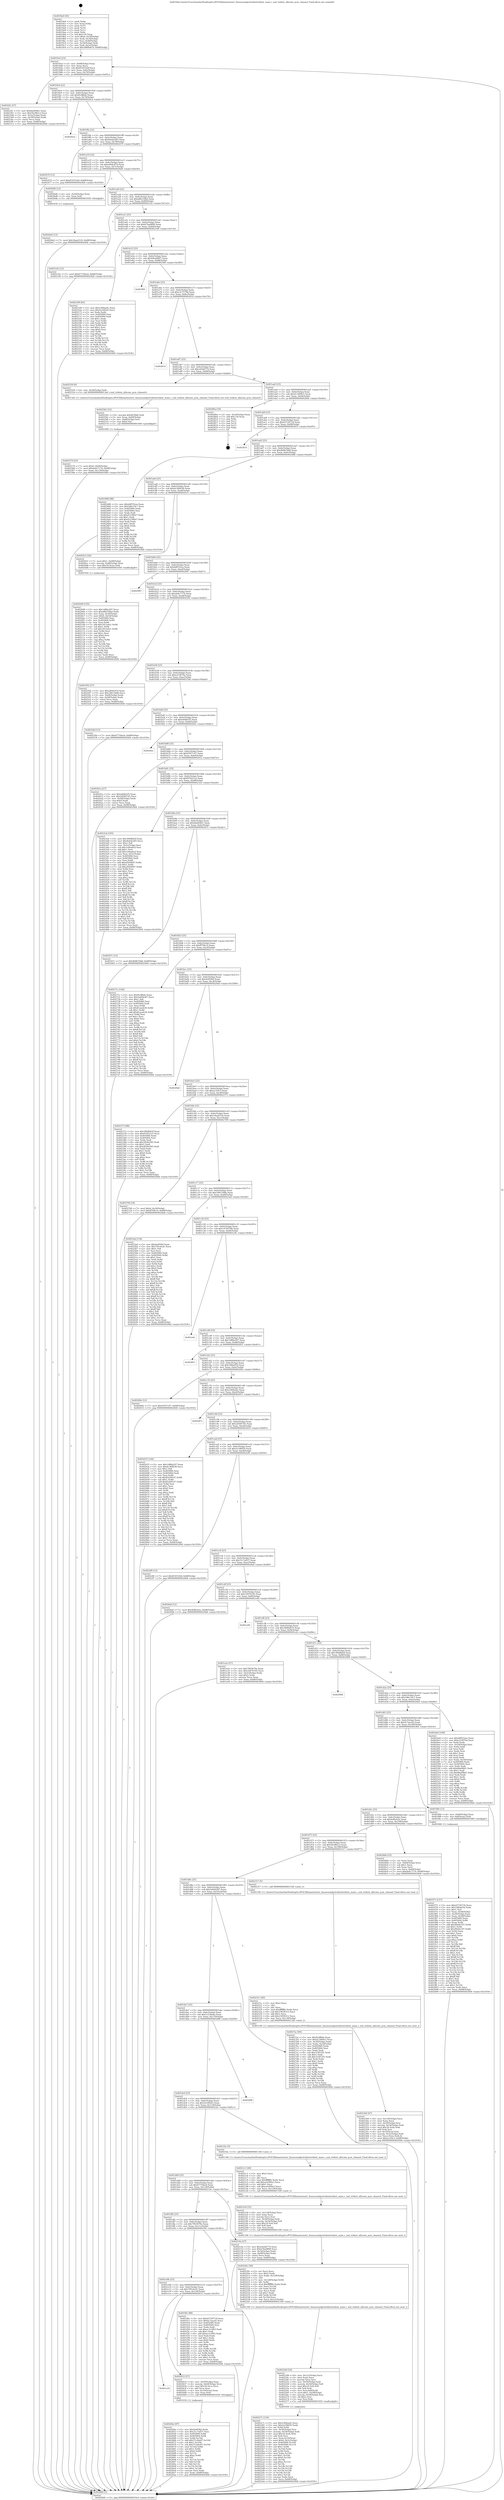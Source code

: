 digraph "0x4019a0" {
  label = "0x4019a0 (/mnt/c/Users/mathe/Desktop/tcc/POCII/binaries/extr_linuxsoundpcitridenttrident_main.c_snd_trident_allocate_pcm_channel_Final-ollvm.out::main(0))"
  labelloc = "t"
  node[shape=record]

  Entry [label="",width=0.3,height=0.3,shape=circle,fillcolor=black,style=filled]
  "0x4019cd" [label="{
     0x4019cd [23]\l
     | [instrs]\l
     &nbsp;&nbsp;0x4019cd \<+3\>: mov -0x68(%rbp),%eax\l
     &nbsp;&nbsp;0x4019d0 \<+2\>: mov %eax,%ecx\l
     &nbsp;&nbsp;0x4019d2 \<+6\>: sub $0x816552bf,%ecx\l
     &nbsp;&nbsp;0x4019d8 \<+3\>: mov %eax,-0x6c(%rbp)\l
     &nbsp;&nbsp;0x4019db \<+3\>: mov %ecx,-0x70(%rbp)\l
     &nbsp;&nbsp;0x4019de \<+6\>: je 00000000004022fc \<main+0x95c\>\l
  }"]
  "0x4022fc" [label="{
     0x4022fc [27]\l
     | [instrs]\l
     &nbsp;&nbsp;0x4022fc \<+5\>: mov $0xfda404b1,%eax\l
     &nbsp;&nbsp;0x402301 \<+5\>: mov $0x56c982c2,%ecx\l
     &nbsp;&nbsp;0x402306 \<+3\>: mov -0x5c(%rbp),%edx\l
     &nbsp;&nbsp;0x402309 \<+3\>: cmp -0x58(%rbp),%edx\l
     &nbsp;&nbsp;0x40230c \<+3\>: cmovl %ecx,%eax\l
     &nbsp;&nbsp;0x40230f \<+3\>: mov %eax,-0x68(%rbp)\l
     &nbsp;&nbsp;0x402312 \<+5\>: jmp 00000000004029d4 \<main+0x1034\>\l
  }"]
  "0x4019e4" [label="{
     0x4019e4 [22]\l
     | [instrs]\l
     &nbsp;&nbsp;0x4019e4 \<+5\>: jmp 00000000004019e9 \<main+0x49\>\l
     &nbsp;&nbsp;0x4019e9 \<+3\>: mov -0x6c(%rbp),%eax\l
     &nbsp;&nbsp;0x4019ec \<+5\>: sub $0x81dffefa,%eax\l
     &nbsp;&nbsp;0x4019f1 \<+3\>: mov %eax,-0x74(%rbp)\l
     &nbsp;&nbsp;0x4019f4 \<+6\>: je 00000000004029cd \<main+0x102d\>\l
  }"]
  Exit [label="",width=0.3,height=0.3,shape=circle,fillcolor=black,style=filled,peripheries=2]
  "0x4029cd" [label="{
     0x4029cd\l
  }", style=dashed]
  "0x4019fa" [label="{
     0x4019fa [22]\l
     | [instrs]\l
     &nbsp;&nbsp;0x4019fa \<+5\>: jmp 00000000004019ff \<main+0x5f\>\l
     &nbsp;&nbsp;0x4019ff \<+3\>: mov -0x6c(%rbp),%eax\l
     &nbsp;&nbsp;0x401a02 \<+5\>: sub $0x9eb4e265,%eax\l
     &nbsp;&nbsp;0x401a07 \<+3\>: mov %eax,-0x78(%rbp)\l
     &nbsp;&nbsp;0x401a0a \<+6\>: je 0000000000402470 \<main+0xad0\>\l
  }"]
  "0x4026e0" [label="{
     0x4026e0 [12]\l
     | [instrs]\l
     &nbsp;&nbsp;0x4026e0 \<+7\>: movl $0x16aa0316,-0x68(%rbp)\l
     &nbsp;&nbsp;0x4026e7 \<+5\>: jmp 00000000004029d4 \<main+0x1034\>\l
  }"]
  "0x402470" [label="{
     0x402470 [12]\l
     | [instrs]\l
     &nbsp;&nbsp;0x402470 \<+7\>: movl $0x816552bf,-0x68(%rbp)\l
     &nbsp;&nbsp;0x402477 \<+5\>: jmp 00000000004029d4 \<main+0x1034\>\l
  }"]
  "0x401a10" [label="{
     0x401a10 [22]\l
     | [instrs]\l
     &nbsp;&nbsp;0x401a10 \<+5\>: jmp 0000000000401a15 \<main+0x75\>\l
     &nbsp;&nbsp;0x401a15 \<+3\>: mov -0x6c(%rbp),%eax\l
     &nbsp;&nbsp;0x401a18 \<+5\>: sub $0xa404c67d,%eax\l
     &nbsp;&nbsp;0x401a1d \<+3\>: mov %eax,-0x7c(%rbp)\l
     &nbsp;&nbsp;0x401a20 \<+6\>: je 00000000004026d4 \<main+0xd34\>\l
  }"]
  "0x40264e" [label="{
     0x40264e [97]\l
     | [instrs]\l
     &nbsp;&nbsp;0x40264e \<+5\>: mov $0x4e0f36d,%edx\l
     &nbsp;&nbsp;0x402653 \<+5\>: mov $0x31c7a837,%esi\l
     &nbsp;&nbsp;0x402658 \<+8\>: mov 0x405060,%r8d\l
     &nbsp;&nbsp;0x402660 \<+8\>: mov 0x405064,%r9d\l
     &nbsp;&nbsp;0x402668 \<+3\>: mov %r8d,%r10d\l
     &nbsp;&nbsp;0x40266b \<+7\>: add $0x57c44a97,%r10d\l
     &nbsp;&nbsp;0x402672 \<+4\>: sub $0x1,%r10d\l
     &nbsp;&nbsp;0x402676 \<+7\>: sub $0x57c44a97,%r10d\l
     &nbsp;&nbsp;0x40267d \<+4\>: imul %r10d,%r8d\l
     &nbsp;&nbsp;0x402681 \<+4\>: and $0x1,%r8d\l
     &nbsp;&nbsp;0x402685 \<+4\>: cmp $0x0,%r8d\l
     &nbsp;&nbsp;0x402689 \<+4\>: sete %r11b\l
     &nbsp;&nbsp;0x40268d \<+4\>: cmp $0xa,%r9d\l
     &nbsp;&nbsp;0x402691 \<+3\>: setl %bl\l
     &nbsp;&nbsp;0x402694 \<+3\>: mov %r11b,%r14b\l
     &nbsp;&nbsp;0x402697 \<+3\>: and %bl,%r14b\l
     &nbsp;&nbsp;0x40269a \<+3\>: xor %bl,%r11b\l
     &nbsp;&nbsp;0x40269d \<+3\>: or %r11b,%r14b\l
     &nbsp;&nbsp;0x4026a0 \<+4\>: test $0x1,%r14b\l
     &nbsp;&nbsp;0x4026a4 \<+3\>: cmovne %esi,%edx\l
     &nbsp;&nbsp;0x4026a7 \<+3\>: mov %edx,-0x68(%rbp)\l
     &nbsp;&nbsp;0x4026aa \<+5\>: jmp 00000000004029d4 \<main+0x1034\>\l
  }"]
  "0x4026d4" [label="{
     0x4026d4 [12]\l
     | [instrs]\l
     &nbsp;&nbsp;0x4026d4 \<+4\>: mov -0x50(%rbp),%rax\l
     &nbsp;&nbsp;0x4026d8 \<+3\>: mov %rax,%rdi\l
     &nbsp;&nbsp;0x4026db \<+5\>: call 0000000000401030 \<free@plt\>\l
     | [calls]\l
     &nbsp;&nbsp;0x401030 \{1\} (unknown)\l
  }"]
  "0x401a26" [label="{
     0x401a26 [22]\l
     | [instrs]\l
     &nbsp;&nbsp;0x401a26 \<+5\>: jmp 0000000000401a2b \<main+0x8b\>\l
     &nbsp;&nbsp;0x401a2b \<+3\>: mov -0x6c(%rbp),%eax\l
     &nbsp;&nbsp;0x401a2e \<+5\>: sub $0xa86216bd,%eax\l
     &nbsp;&nbsp;0x401a33 \<+3\>: mov %eax,-0x80(%rbp)\l
     &nbsp;&nbsp;0x401a36 \<+6\>: je 0000000000402142 \<main+0x7a2\>\l
  }"]
  "0x401e24" [label="{
     0x401e24\l
  }", style=dashed]
  "0x402142" [label="{
     0x402142 [12]\l
     | [instrs]\l
     &nbsp;&nbsp;0x402142 \<+7\>: movl $0x67759ac6,-0x68(%rbp)\l
     &nbsp;&nbsp;0x402149 \<+5\>: jmp 00000000004029d4 \<main+0x1034\>\l
  }"]
  "0x401a3c" [label="{
     0x401a3c [25]\l
     | [instrs]\l
     &nbsp;&nbsp;0x401a3c \<+5\>: jmp 0000000000401a41 \<main+0xa1\>\l
     &nbsp;&nbsp;0x401a41 \<+3\>: mov -0x6c(%rbp),%eax\l
     &nbsp;&nbsp;0x401a44 \<+5\>: sub $0xb7ba0899,%eax\l
     &nbsp;&nbsp;0x401a49 \<+6\>: mov %eax,-0x84(%rbp)\l
     &nbsp;&nbsp;0x401a4f \<+6\>: je 0000000000402169 \<main+0x7c9\>\l
  }"]
  "0x402633" [label="{
     0x402633 [27]\l
     | [instrs]\l
     &nbsp;&nbsp;0x402633 \<+4\>: mov -0x50(%rbp),%rax\l
     &nbsp;&nbsp;0x402637 \<+4\>: movslq -0x64(%rbp),%rcx\l
     &nbsp;&nbsp;0x40263b \<+4\>: imul $0x18,%rcx,%rcx\l
     &nbsp;&nbsp;0x40263f \<+3\>: add %rcx,%rax\l
     &nbsp;&nbsp;0x402642 \<+4\>: mov 0x10(%rax),%rax\l
     &nbsp;&nbsp;0x402646 \<+3\>: mov %rax,%rdi\l
     &nbsp;&nbsp;0x402649 \<+5\>: call 0000000000401030 \<free@plt\>\l
     | [calls]\l
     &nbsp;&nbsp;0x401030 \{1\} (unknown)\l
  }"]
  "0x402169" [label="{
     0x402169 [83]\l
     | [instrs]\l
     &nbsp;&nbsp;0x402169 \<+5\>: mov $0x2369ae0c,%eax\l
     &nbsp;&nbsp;0x40216e \<+5\>: mov $0x5e16f2d3,%ecx\l
     &nbsp;&nbsp;0x402173 \<+2\>: xor %edx,%edx\l
     &nbsp;&nbsp;0x402175 \<+7\>: mov 0x405060,%esi\l
     &nbsp;&nbsp;0x40217c \<+7\>: mov 0x405064,%edi\l
     &nbsp;&nbsp;0x402183 \<+3\>: sub $0x1,%edx\l
     &nbsp;&nbsp;0x402186 \<+3\>: mov %esi,%r8d\l
     &nbsp;&nbsp;0x402189 \<+3\>: add %edx,%r8d\l
     &nbsp;&nbsp;0x40218c \<+4\>: imul %r8d,%esi\l
     &nbsp;&nbsp;0x402190 \<+3\>: and $0x1,%esi\l
     &nbsp;&nbsp;0x402193 \<+3\>: cmp $0x0,%esi\l
     &nbsp;&nbsp;0x402196 \<+4\>: sete %r9b\l
     &nbsp;&nbsp;0x40219a \<+3\>: cmp $0xa,%edi\l
     &nbsp;&nbsp;0x40219d \<+4\>: setl %r10b\l
     &nbsp;&nbsp;0x4021a1 \<+3\>: mov %r9b,%r11b\l
     &nbsp;&nbsp;0x4021a4 \<+3\>: and %r10b,%r11b\l
     &nbsp;&nbsp;0x4021a7 \<+3\>: xor %r10b,%r9b\l
     &nbsp;&nbsp;0x4021aa \<+3\>: or %r9b,%r11b\l
     &nbsp;&nbsp;0x4021ad \<+4\>: test $0x1,%r11b\l
     &nbsp;&nbsp;0x4021b1 \<+3\>: cmovne %ecx,%eax\l
     &nbsp;&nbsp;0x4021b4 \<+3\>: mov %eax,-0x68(%rbp)\l
     &nbsp;&nbsp;0x4021b7 \<+5\>: jmp 00000000004029d4 \<main+0x1034\>\l
  }"]
  "0x401a55" [label="{
     0x401a55 [25]\l
     | [instrs]\l
     &nbsp;&nbsp;0x401a55 \<+5\>: jmp 0000000000401a5a \<main+0xba\>\l
     &nbsp;&nbsp;0x401a5a \<+3\>: mov -0x6c(%rbp),%eax\l
     &nbsp;&nbsp;0x401a5d \<+5\>: sub $0xb9ae6607,%eax\l
     &nbsp;&nbsp;0x401a62 \<+6\>: mov %eax,-0x88(%rbp)\l
     &nbsp;&nbsp;0x401a68 \<+6\>: je 0000000000401f00 \<main+0x560\>\l
  }"]
  "0x402579" [label="{
     0x402579 [25]\l
     | [instrs]\l
     &nbsp;&nbsp;0x402579 \<+7\>: movl $0x0,-0x64(%rbp)\l
     &nbsp;&nbsp;0x402580 \<+7\>: movl $0xde8c7170,-0x68(%rbp)\l
     &nbsp;&nbsp;0x402587 \<+6\>: mov %eax,-0x134(%rbp)\l
     &nbsp;&nbsp;0x40258d \<+5\>: jmp 00000000004029d4 \<main+0x1034\>\l
  }"]
  "0x401f00" [label="{
     0x401f00\l
  }", style=dashed]
  "0x401a6e" [label="{
     0x401a6e [25]\l
     | [instrs]\l
     &nbsp;&nbsp;0x401a6e \<+5\>: jmp 0000000000401a73 \<main+0xd3\>\l
     &nbsp;&nbsp;0x401a73 \<+3\>: mov -0x6c(%rbp),%eax\l
     &nbsp;&nbsp;0x401a76 \<+5\>: sub $0xc5c7579d,%eax\l
     &nbsp;&nbsp;0x401a7b \<+6\>: mov %eax,-0x8c(%rbp)\l
     &nbsp;&nbsp;0x401a81 \<+6\>: je 000000000040281d \<main+0xe7d\>\l
  }"]
  "0x402562" [label="{
     0x402562 [23]\l
     | [instrs]\l
     &nbsp;&nbsp;0x402562 \<+10\>: movabs $0x4030b6,%rdi\l
     &nbsp;&nbsp;0x40256c \<+3\>: mov %eax,-0x60(%rbp)\l
     &nbsp;&nbsp;0x40256f \<+3\>: mov -0x60(%rbp),%esi\l
     &nbsp;&nbsp;0x402572 \<+2\>: mov $0x0,%al\l
     &nbsp;&nbsp;0x402574 \<+5\>: call 0000000000401040 \<printf@plt\>\l
     | [calls]\l
     &nbsp;&nbsp;0x401040 \{1\} (unknown)\l
  }"]
  "0x40281d" [label="{
     0x40281d\l
  }", style=dashed]
  "0x401a87" [label="{
     0x401a87 [25]\l
     | [instrs]\l
     &nbsp;&nbsp;0x401a87 \<+5\>: jmp 0000000000401a8c \<main+0xec\>\l
     &nbsp;&nbsp;0x401a8c \<+3\>: mov -0x6c(%rbp),%eax\l
     &nbsp;&nbsp;0x401a8f \<+5\>: sub $0xc62dd774,%eax\l
     &nbsp;&nbsp;0x401a94 \<+6\>: mov %eax,-0x90(%rbp)\l
     &nbsp;&nbsp;0x401a9a \<+6\>: je 0000000000402559 \<main+0xbb9\>\l
  }"]
  "0x402344" [label="{
     0x402344 [47]\l
     | [instrs]\l
     &nbsp;&nbsp;0x402344 \<+6\>: mov -0x130(%rbp),%ecx\l
     &nbsp;&nbsp;0x40234a \<+3\>: imul %eax,%ecx\l
     &nbsp;&nbsp;0x40234d \<+4\>: mov -0x50(%rbp),%rsi\l
     &nbsp;&nbsp;0x402351 \<+4\>: movslq -0x54(%rbp),%rdi\l
     &nbsp;&nbsp;0x402355 \<+4\>: imul $0x18,%rdi,%rdi\l
     &nbsp;&nbsp;0x402359 \<+3\>: add %rdi,%rsi\l
     &nbsp;&nbsp;0x40235c \<+4\>: mov 0x10(%rsi),%rsi\l
     &nbsp;&nbsp;0x402360 \<+4\>: movslq -0x5c(%rbp),%rdi\l
     &nbsp;&nbsp;0x402364 \<+3\>: mov %ecx,(%rsi,%rdi,4)\l
     &nbsp;&nbsp;0x402367 \<+7\>: movl $0xac35fc3,-0x68(%rbp)\l
     &nbsp;&nbsp;0x40236e \<+5\>: jmp 00000000004029d4 \<main+0x1034\>\l
  }"]
  "0x402559" [label="{
     0x402559 [9]\l
     | [instrs]\l
     &nbsp;&nbsp;0x402559 \<+4\>: mov -0x50(%rbp),%rdi\l
     &nbsp;&nbsp;0x40255d \<+5\>: call 00000000004013a0 \<snd_trident_allocate_pcm_channel\>\l
     | [calls]\l
     &nbsp;&nbsp;0x4013a0 \{1\} (/mnt/c/Users/mathe/Desktop/tcc/POCII/binaries/extr_linuxsoundpcitridenttrident_main.c_snd_trident_allocate_pcm_channel_Final-ollvm.out::snd_trident_allocate_pcm_channel)\l
  }"]
  "0x401aa0" [label="{
     0x401aa0 [25]\l
     | [instrs]\l
     &nbsp;&nbsp;0x401aa0 \<+5\>: jmp 0000000000401aa5 \<main+0x105\>\l
     &nbsp;&nbsp;0x401aa5 \<+3\>: mov -0x6c(%rbp),%eax\l
     &nbsp;&nbsp;0x401aa8 \<+5\>: sub $0xd13d09c5,%eax\l
     &nbsp;&nbsp;0x401aad \<+6\>: mov %eax,-0x94(%rbp)\l
     &nbsp;&nbsp;0x401ab3 \<+6\>: je 000000000040280a \<main+0xe6a\>\l
  }"]
  "0x40231c" [label="{
     0x40231c [40]\l
     | [instrs]\l
     &nbsp;&nbsp;0x40231c \<+5\>: mov $0x2,%ecx\l
     &nbsp;&nbsp;0x402321 \<+1\>: cltd\l
     &nbsp;&nbsp;0x402322 \<+2\>: idiv %ecx\l
     &nbsp;&nbsp;0x402324 \<+6\>: imul $0xfffffffe,%edx,%ecx\l
     &nbsp;&nbsp;0x40232a \<+6\>: sub $0x23939312,%ecx\l
     &nbsp;&nbsp;0x402330 \<+3\>: add $0x1,%ecx\l
     &nbsp;&nbsp;0x402333 \<+6\>: add $0x23939312,%ecx\l
     &nbsp;&nbsp;0x402339 \<+6\>: mov %ecx,-0x130(%rbp)\l
     &nbsp;&nbsp;0x40233f \<+5\>: call 0000000000401160 \<next_i\>\l
     | [calls]\l
     &nbsp;&nbsp;0x401160 \{1\} (/mnt/c/Users/mathe/Desktop/tcc/POCII/binaries/extr_linuxsoundpcitridenttrident_main.c_snd_trident_allocate_pcm_channel_Final-ollvm.out::next_i)\l
  }"]
  "0x40280a" [label="{
     0x40280a [19]\l
     | [instrs]\l
     &nbsp;&nbsp;0x40280a \<+3\>: mov -0x24(%rbp),%eax\l
     &nbsp;&nbsp;0x40280d \<+7\>: add $0x130,%rsp\l
     &nbsp;&nbsp;0x402814 \<+1\>: pop %rbx\l
     &nbsp;&nbsp;0x402815 \<+2\>: pop %r12\l
     &nbsp;&nbsp;0x402817 \<+2\>: pop %r14\l
     &nbsp;&nbsp;0x402819 \<+2\>: pop %r15\l
     &nbsp;&nbsp;0x40281b \<+1\>: pop %rbp\l
     &nbsp;&nbsp;0x40281c \<+1\>: ret\l
  }"]
  "0x401ab9" [label="{
     0x401ab9 [25]\l
     | [instrs]\l
     &nbsp;&nbsp;0x401ab9 \<+5\>: jmp 0000000000401abe \<main+0x11e\>\l
     &nbsp;&nbsp;0x401abe \<+3\>: mov -0x6c(%rbp),%eax\l
     &nbsp;&nbsp;0x401ac1 \<+5\>: sub $0xd3726718,%eax\l
     &nbsp;&nbsp;0x401ac6 \<+6\>: mov %eax,-0x98(%rbp)\l
     &nbsp;&nbsp;0x401acc \<+6\>: je 0000000000402835 \<main+0xe95\>\l
  }"]
  "0x40227c" [label="{
     0x40227c [116]\l
     | [instrs]\l
     &nbsp;&nbsp;0x40227c \<+5\>: mov $0x2369ae0c,%ecx\l
     &nbsp;&nbsp;0x402281 \<+5\>: mov $0x2e186f30,%edx\l
     &nbsp;&nbsp;0x402286 \<+3\>: xor %r9d,%r9d\l
     &nbsp;&nbsp;0x402289 \<+4\>: mov -0x50(%rbp),%rsi\l
     &nbsp;&nbsp;0x40228d \<+4\>: movslq -0x54(%rbp),%rdi\l
     &nbsp;&nbsp;0x402291 \<+4\>: imul $0x18,%rdi,%rdi\l
     &nbsp;&nbsp;0x402295 \<+3\>: add %rdi,%rsi\l
     &nbsp;&nbsp;0x402298 \<+4\>: mov %rax,0x10(%rsi)\l
     &nbsp;&nbsp;0x40229c \<+7\>: movl $0x0,-0x5c(%rbp)\l
     &nbsp;&nbsp;0x4022a3 \<+8\>: mov 0x405060,%r10d\l
     &nbsp;&nbsp;0x4022ab \<+8\>: mov 0x405064,%r11d\l
     &nbsp;&nbsp;0x4022b3 \<+4\>: sub $0x1,%r9d\l
     &nbsp;&nbsp;0x4022b7 \<+3\>: mov %r10d,%ebx\l
     &nbsp;&nbsp;0x4022ba \<+3\>: add %r9d,%ebx\l
     &nbsp;&nbsp;0x4022bd \<+4\>: imul %ebx,%r10d\l
     &nbsp;&nbsp;0x4022c1 \<+4\>: and $0x1,%r10d\l
     &nbsp;&nbsp;0x4022c5 \<+4\>: cmp $0x0,%r10d\l
     &nbsp;&nbsp;0x4022c9 \<+4\>: sete %r14b\l
     &nbsp;&nbsp;0x4022cd \<+4\>: cmp $0xa,%r11d\l
     &nbsp;&nbsp;0x4022d1 \<+4\>: setl %r15b\l
     &nbsp;&nbsp;0x4022d5 \<+3\>: mov %r14b,%r12b\l
     &nbsp;&nbsp;0x4022d8 \<+3\>: and %r15b,%r12b\l
     &nbsp;&nbsp;0x4022db \<+3\>: xor %r15b,%r14b\l
     &nbsp;&nbsp;0x4022de \<+3\>: or %r14b,%r12b\l
     &nbsp;&nbsp;0x4022e1 \<+4\>: test $0x1,%r12b\l
     &nbsp;&nbsp;0x4022e5 \<+3\>: cmovne %edx,%ecx\l
     &nbsp;&nbsp;0x4022e8 \<+3\>: mov %ecx,-0x68(%rbp)\l
     &nbsp;&nbsp;0x4022eb \<+5\>: jmp 00000000004029d4 \<main+0x1034\>\l
  }"]
  "0x402835" [label="{
     0x402835\l
  }", style=dashed]
  "0x401ad2" [label="{
     0x401ad2 [25]\l
     | [instrs]\l
     &nbsp;&nbsp;0x401ad2 \<+5\>: jmp 0000000000401ad7 \<main+0x137\>\l
     &nbsp;&nbsp;0x401ad7 \<+3\>: mov -0x6c(%rbp),%eax\l
     &nbsp;&nbsp;0x401ada \<+5\>: sub $0xdb9b7bb8,%eax\l
     &nbsp;&nbsp;0x401adf \<+6\>: mov %eax,-0x9c(%rbp)\l
     &nbsp;&nbsp;0x401ae5 \<+6\>: je 0000000000402488 \<main+0xae8\>\l
  }"]
  "0x402246" [label="{
     0x402246 [54]\l
     | [instrs]\l
     &nbsp;&nbsp;0x402246 \<+6\>: mov -0x12c(%rbp),%ecx\l
     &nbsp;&nbsp;0x40224c \<+3\>: imul %eax,%ecx\l
     &nbsp;&nbsp;0x40224f \<+3\>: movslq %ecx,%rsi\l
     &nbsp;&nbsp;0x402252 \<+4\>: mov -0x50(%rbp),%rdi\l
     &nbsp;&nbsp;0x402256 \<+4\>: movslq -0x54(%rbp),%r8\l
     &nbsp;&nbsp;0x40225a \<+4\>: imul $0x18,%r8,%r8\l
     &nbsp;&nbsp;0x40225e \<+3\>: add %r8,%rdi\l
     &nbsp;&nbsp;0x402261 \<+4\>: mov %rsi,0x8(%rdi)\l
     &nbsp;&nbsp;0x402265 \<+7\>: movl $0x1,-0x58(%rbp)\l
     &nbsp;&nbsp;0x40226c \<+4\>: movslq -0x58(%rbp),%rsi\l
     &nbsp;&nbsp;0x402270 \<+4\>: shl $0x2,%rsi\l
     &nbsp;&nbsp;0x402274 \<+3\>: mov %rsi,%rdi\l
     &nbsp;&nbsp;0x402277 \<+5\>: call 0000000000401050 \<malloc@plt\>\l
     | [calls]\l
     &nbsp;&nbsp;0x401050 \{1\} (unknown)\l
  }"]
  "0x402488" [label="{
     0x402488 [88]\l
     | [instrs]\l
     &nbsp;&nbsp;0x402488 \<+5\>: mov $0xddf552ea,%eax\l
     &nbsp;&nbsp;0x40248d \<+5\>: mov $0x3d6c19c7,%ecx\l
     &nbsp;&nbsp;0x402492 \<+7\>: mov 0x405060,%edx\l
     &nbsp;&nbsp;0x402499 \<+7\>: mov 0x405064,%esi\l
     &nbsp;&nbsp;0x4024a0 \<+2\>: mov %edx,%edi\l
     &nbsp;&nbsp;0x4024a2 \<+6\>: sub $0xd12380e7,%edi\l
     &nbsp;&nbsp;0x4024a8 \<+3\>: sub $0x1,%edi\l
     &nbsp;&nbsp;0x4024ab \<+6\>: add $0xd12380e7,%edi\l
     &nbsp;&nbsp;0x4024b1 \<+3\>: imul %edi,%edx\l
     &nbsp;&nbsp;0x4024b4 \<+3\>: and $0x1,%edx\l
     &nbsp;&nbsp;0x4024b7 \<+3\>: cmp $0x0,%edx\l
     &nbsp;&nbsp;0x4024ba \<+4\>: sete %r8b\l
     &nbsp;&nbsp;0x4024be \<+3\>: cmp $0xa,%esi\l
     &nbsp;&nbsp;0x4024c1 \<+4\>: setl %r9b\l
     &nbsp;&nbsp;0x4024c5 \<+3\>: mov %r8b,%r10b\l
     &nbsp;&nbsp;0x4024c8 \<+3\>: and %r9b,%r10b\l
     &nbsp;&nbsp;0x4024cb \<+3\>: xor %r9b,%r8b\l
     &nbsp;&nbsp;0x4024ce \<+3\>: or %r8b,%r10b\l
     &nbsp;&nbsp;0x4024d1 \<+4\>: test $0x1,%r10b\l
     &nbsp;&nbsp;0x4024d5 \<+3\>: cmovne %ecx,%eax\l
     &nbsp;&nbsp;0x4024d8 \<+3\>: mov %eax,-0x68(%rbp)\l
     &nbsp;&nbsp;0x4024db \<+5\>: jmp 00000000004029d4 \<main+0x1034\>\l
  }"]
  "0x401aeb" [label="{
     0x401aeb [25]\l
     | [instrs]\l
     &nbsp;&nbsp;0x401aeb \<+5\>: jmp 0000000000401af0 \<main+0x150\>\l
     &nbsp;&nbsp;0x401af0 \<+3\>: mov -0x6c(%rbp),%eax\l
     &nbsp;&nbsp;0x401af3 \<+5\>: sub $0xdc360b38,%eax\l
     &nbsp;&nbsp;0x401af8 \<+6\>: mov %eax,-0xa0(%rbp)\l
     &nbsp;&nbsp;0x401afe \<+6\>: je 00000000004020c5 \<main+0x725\>\l
  }"]
  "0x40220c" [label="{
     0x40220c [58]\l
     | [instrs]\l
     &nbsp;&nbsp;0x40220c \<+2\>: xor %ecx,%ecx\l
     &nbsp;&nbsp;0x40220e \<+5\>: mov $0x2,%edx\l
     &nbsp;&nbsp;0x402213 \<+6\>: mov %edx,-0x128(%rbp)\l
     &nbsp;&nbsp;0x402219 \<+1\>: cltd\l
     &nbsp;&nbsp;0x40221a \<+7\>: mov -0x128(%rbp),%r9d\l
     &nbsp;&nbsp;0x402221 \<+3\>: idiv %r9d\l
     &nbsp;&nbsp;0x402224 \<+6\>: imul $0xfffffffe,%edx,%edx\l
     &nbsp;&nbsp;0x40222a \<+3\>: mov %ecx,%r10d\l
     &nbsp;&nbsp;0x40222d \<+3\>: sub %edx,%r10d\l
     &nbsp;&nbsp;0x402230 \<+2\>: mov %ecx,%edx\l
     &nbsp;&nbsp;0x402232 \<+3\>: sub $0x1,%edx\l
     &nbsp;&nbsp;0x402235 \<+3\>: add %edx,%r10d\l
     &nbsp;&nbsp;0x402238 \<+3\>: sub %r10d,%ecx\l
     &nbsp;&nbsp;0x40223b \<+6\>: mov %ecx,-0x12c(%rbp)\l
     &nbsp;&nbsp;0x402241 \<+5\>: call 0000000000401160 \<next_i\>\l
     | [calls]\l
     &nbsp;&nbsp;0x401160 \{1\} (/mnt/c/Users/mathe/Desktop/tcc/POCII/binaries/extr_linuxsoundpcitridenttrident_main.c_snd_trident_allocate_pcm_channel_Final-ollvm.out::next_i)\l
  }"]
  "0x4020c5" [label="{
     0x4020c5 [20]\l
     | [instrs]\l
     &nbsp;&nbsp;0x4020c5 \<+7\>: movl $0x1,-0x48(%rbp)\l
     &nbsp;&nbsp;0x4020cc \<+4\>: movslq -0x48(%rbp),%rax\l
     &nbsp;&nbsp;0x4020d0 \<+4\>: imul $0x18,%rax,%rdi\l
     &nbsp;&nbsp;0x4020d4 \<+5\>: call 0000000000401050 \<malloc@plt\>\l
     | [calls]\l
     &nbsp;&nbsp;0x401050 \{1\} (unknown)\l
  }"]
  "0x401b04" [label="{
     0x401b04 [25]\l
     | [instrs]\l
     &nbsp;&nbsp;0x401b04 \<+5\>: jmp 0000000000401b09 \<main+0x169\>\l
     &nbsp;&nbsp;0x401b09 \<+3\>: mov -0x6c(%rbp),%eax\l
     &nbsp;&nbsp;0x401b0c \<+5\>: sub $0xddf552ea,%eax\l
     &nbsp;&nbsp;0x401b11 \<+6\>: mov %eax,-0xa4(%rbp)\l
     &nbsp;&nbsp;0x401b17 \<+6\>: je 0000000000402987 \<main+0xfe7\>\l
  }"]
  "0x4021e9" [label="{
     0x4021e9 [35]\l
     | [instrs]\l
     &nbsp;&nbsp;0x4021e9 \<+6\>: mov -0x124(%rbp),%ecx\l
     &nbsp;&nbsp;0x4021ef \<+3\>: imul %eax,%ecx\l
     &nbsp;&nbsp;0x4021f2 \<+3\>: movslq %ecx,%rsi\l
     &nbsp;&nbsp;0x4021f5 \<+4\>: mov -0x50(%rbp),%rdi\l
     &nbsp;&nbsp;0x4021f9 \<+4\>: movslq -0x54(%rbp),%r8\l
     &nbsp;&nbsp;0x4021fd \<+4\>: imul $0x18,%r8,%r8\l
     &nbsp;&nbsp;0x402201 \<+3\>: add %r8,%rdi\l
     &nbsp;&nbsp;0x402204 \<+3\>: mov %rsi,(%rdi)\l
     &nbsp;&nbsp;0x402207 \<+5\>: call 0000000000401160 \<next_i\>\l
     | [calls]\l
     &nbsp;&nbsp;0x401160 \{1\} (/mnt/c/Users/mathe/Desktop/tcc/POCII/binaries/extr_linuxsoundpcitridenttrident_main.c_snd_trident_allocate_pcm_channel_Final-ollvm.out::next_i)\l
  }"]
  "0x402987" [label="{
     0x402987\l
  }", style=dashed]
  "0x401b1d" [label="{
     0x401b1d [25]\l
     | [instrs]\l
     &nbsp;&nbsp;0x401b1d \<+5\>: jmp 0000000000401b22 \<main+0x182\>\l
     &nbsp;&nbsp;0x401b22 \<+3\>: mov -0x6c(%rbp),%eax\l
     &nbsp;&nbsp;0x401b25 \<+5\>: sub $0xde8c7170,%eax\l
     &nbsp;&nbsp;0x401b2a \<+6\>: mov %eax,-0xa8(%rbp)\l
     &nbsp;&nbsp;0x401b30 \<+6\>: je 0000000000402592 \<main+0xbf2\>\l
  }"]
  "0x4021c1" [label="{
     0x4021c1 [40]\l
     | [instrs]\l
     &nbsp;&nbsp;0x4021c1 \<+5\>: mov $0x2,%ecx\l
     &nbsp;&nbsp;0x4021c6 \<+1\>: cltd\l
     &nbsp;&nbsp;0x4021c7 \<+2\>: idiv %ecx\l
     &nbsp;&nbsp;0x4021c9 \<+6\>: imul $0xfffffffe,%edx,%ecx\l
     &nbsp;&nbsp;0x4021cf \<+6\>: add $0xac6390a3,%ecx\l
     &nbsp;&nbsp;0x4021d5 \<+3\>: add $0x1,%ecx\l
     &nbsp;&nbsp;0x4021d8 \<+6\>: sub $0xac6390a3,%ecx\l
     &nbsp;&nbsp;0x4021de \<+6\>: mov %ecx,-0x124(%rbp)\l
     &nbsp;&nbsp;0x4021e4 \<+5\>: call 0000000000401160 \<next_i\>\l
     | [calls]\l
     &nbsp;&nbsp;0x401160 \{1\} (/mnt/c/Users/mathe/Desktop/tcc/POCII/binaries/extr_linuxsoundpcitridenttrident_main.c_snd_trident_allocate_pcm_channel_Final-ollvm.out::next_i)\l
  }"]
  "0x402592" [label="{
     0x402592 [27]\l
     | [instrs]\l
     &nbsp;&nbsp;0x402592 \<+5\>: mov $0xa404c67d,%eax\l
     &nbsp;&nbsp;0x402597 \<+5\>: mov $0x1861548b,%ecx\l
     &nbsp;&nbsp;0x40259c \<+3\>: mov -0x64(%rbp),%edx\l
     &nbsp;&nbsp;0x40259f \<+3\>: cmp -0x48(%rbp),%edx\l
     &nbsp;&nbsp;0x4025a2 \<+3\>: cmovl %ecx,%eax\l
     &nbsp;&nbsp;0x4025a5 \<+3\>: mov %eax,-0x68(%rbp)\l
     &nbsp;&nbsp;0x4025a8 \<+5\>: jmp 00000000004029d4 \<main+0x1034\>\l
  }"]
  "0x401b36" [label="{
     0x401b36 [25]\l
     | [instrs]\l
     &nbsp;&nbsp;0x401b36 \<+5\>: jmp 0000000000401b3b \<main+0x19b\>\l
     &nbsp;&nbsp;0x401b3b \<+3\>: mov -0x6c(%rbp),%eax\l
     &nbsp;&nbsp;0x401b3e \<+5\>: sub $0xe21f070a,%eax\l
     &nbsp;&nbsp;0x401b43 \<+6\>: mov %eax,-0xac(%rbp)\l
     &nbsp;&nbsp;0x401b49 \<+6\>: je 000000000040254d \<main+0xbad\>\l
  }"]
  "0x4020d9" [label="{
     0x4020d9 [105]\l
     | [instrs]\l
     &nbsp;&nbsp;0x4020d9 \<+5\>: mov $0x1d88a297,%ecx\l
     &nbsp;&nbsp;0x4020de \<+5\>: mov $0xa86216bd,%edx\l
     &nbsp;&nbsp;0x4020e3 \<+4\>: mov %rax,-0x50(%rbp)\l
     &nbsp;&nbsp;0x4020e7 \<+7\>: movl $0x0,-0x54(%rbp)\l
     &nbsp;&nbsp;0x4020ee \<+7\>: mov 0x405060,%esi\l
     &nbsp;&nbsp;0x4020f5 \<+8\>: mov 0x405064,%r8d\l
     &nbsp;&nbsp;0x4020fd \<+3\>: mov %esi,%r9d\l
     &nbsp;&nbsp;0x402100 \<+7\>: add $0x1812efe1,%r9d\l
     &nbsp;&nbsp;0x402107 \<+4\>: sub $0x1,%r9d\l
     &nbsp;&nbsp;0x40210b \<+7\>: sub $0x1812efe1,%r9d\l
     &nbsp;&nbsp;0x402112 \<+4\>: imul %r9d,%esi\l
     &nbsp;&nbsp;0x402116 \<+3\>: and $0x1,%esi\l
     &nbsp;&nbsp;0x402119 \<+3\>: cmp $0x0,%esi\l
     &nbsp;&nbsp;0x40211c \<+4\>: sete %r10b\l
     &nbsp;&nbsp;0x402120 \<+4\>: cmp $0xa,%r8d\l
     &nbsp;&nbsp;0x402124 \<+4\>: setl %r11b\l
     &nbsp;&nbsp;0x402128 \<+3\>: mov %r10b,%bl\l
     &nbsp;&nbsp;0x40212b \<+3\>: and %r11b,%bl\l
     &nbsp;&nbsp;0x40212e \<+3\>: xor %r11b,%r10b\l
     &nbsp;&nbsp;0x402131 \<+3\>: or %r10b,%bl\l
     &nbsp;&nbsp;0x402134 \<+3\>: test $0x1,%bl\l
     &nbsp;&nbsp;0x402137 \<+3\>: cmovne %edx,%ecx\l
     &nbsp;&nbsp;0x40213a \<+3\>: mov %ecx,-0x68(%rbp)\l
     &nbsp;&nbsp;0x40213d \<+5\>: jmp 00000000004029d4 \<main+0x1034\>\l
  }"]
  "0x40254d" [label="{
     0x40254d [12]\l
     | [instrs]\l
     &nbsp;&nbsp;0x40254d \<+7\>: movl $0x67759ac6,-0x68(%rbp)\l
     &nbsp;&nbsp;0x402554 \<+5\>: jmp 00000000004029d4 \<main+0x1034\>\l
  }"]
  "0x401b4f" [label="{
     0x401b4f [25]\l
     | [instrs]\l
     &nbsp;&nbsp;0x401b4f \<+5\>: jmp 0000000000401b54 \<main+0x1b4\>\l
     &nbsp;&nbsp;0x401b54 \<+3\>: mov -0x6c(%rbp),%eax\l
     &nbsp;&nbsp;0x401b57 \<+5\>: sub $0xebf4d1f5,%eax\l
     &nbsp;&nbsp;0x401b5c \<+6\>: mov %eax,-0xb0(%rbp)\l
     &nbsp;&nbsp;0x401b62 \<+6\>: je 00000000004026ec \<main+0xd4c\>\l
  }"]
  "0x401f71" [label="{
     0x401f71 [157]\l
     | [instrs]\l
     &nbsp;&nbsp;0x401f71 \<+5\>: mov $0xd3726718,%ecx\l
     &nbsp;&nbsp;0x401f76 \<+5\>: mov $0x1fdba054,%edx\l
     &nbsp;&nbsp;0x401f7b \<+3\>: mov $0x1,%sil\l
     &nbsp;&nbsp;0x401f7e \<+3\>: mov %eax,-0x44(%rbp)\l
     &nbsp;&nbsp;0x401f81 \<+3\>: mov -0x44(%rbp),%eax\l
     &nbsp;&nbsp;0x401f84 \<+3\>: mov %eax,-0x28(%rbp)\l
     &nbsp;&nbsp;0x401f87 \<+7\>: mov 0x405060,%eax\l
     &nbsp;&nbsp;0x401f8e \<+8\>: mov 0x405064,%r8d\l
     &nbsp;&nbsp;0x401f96 \<+3\>: mov %eax,%r9d\l
     &nbsp;&nbsp;0x401f99 \<+7\>: add $0x49e6e197,%r9d\l
     &nbsp;&nbsp;0x401fa0 \<+4\>: sub $0x1,%r9d\l
     &nbsp;&nbsp;0x401fa4 \<+7\>: sub $0x49e6e197,%r9d\l
     &nbsp;&nbsp;0x401fab \<+4\>: imul %r9d,%eax\l
     &nbsp;&nbsp;0x401faf \<+3\>: and $0x1,%eax\l
     &nbsp;&nbsp;0x401fb2 \<+3\>: cmp $0x0,%eax\l
     &nbsp;&nbsp;0x401fb5 \<+4\>: sete %r10b\l
     &nbsp;&nbsp;0x401fb9 \<+4\>: cmp $0xa,%r8d\l
     &nbsp;&nbsp;0x401fbd \<+4\>: setl %r11b\l
     &nbsp;&nbsp;0x401fc1 \<+3\>: mov %r10b,%bl\l
     &nbsp;&nbsp;0x401fc4 \<+3\>: xor $0xff,%bl\l
     &nbsp;&nbsp;0x401fc7 \<+3\>: mov %r11b,%r14b\l
     &nbsp;&nbsp;0x401fca \<+4\>: xor $0xff,%r14b\l
     &nbsp;&nbsp;0x401fce \<+4\>: xor $0x1,%sil\l
     &nbsp;&nbsp;0x401fd2 \<+3\>: mov %bl,%r15b\l
     &nbsp;&nbsp;0x401fd5 \<+4\>: and $0xff,%r15b\l
     &nbsp;&nbsp;0x401fd9 \<+3\>: and %sil,%r10b\l
     &nbsp;&nbsp;0x401fdc \<+3\>: mov %r14b,%r12b\l
     &nbsp;&nbsp;0x401fdf \<+4\>: and $0xff,%r12b\l
     &nbsp;&nbsp;0x401fe3 \<+3\>: and %sil,%r11b\l
     &nbsp;&nbsp;0x401fe6 \<+3\>: or %r10b,%r15b\l
     &nbsp;&nbsp;0x401fe9 \<+3\>: or %r11b,%r12b\l
     &nbsp;&nbsp;0x401fec \<+3\>: xor %r12b,%r15b\l
     &nbsp;&nbsp;0x401fef \<+3\>: or %r14b,%bl\l
     &nbsp;&nbsp;0x401ff2 \<+3\>: xor $0xff,%bl\l
     &nbsp;&nbsp;0x401ff5 \<+4\>: or $0x1,%sil\l
     &nbsp;&nbsp;0x401ff9 \<+3\>: and %sil,%bl\l
     &nbsp;&nbsp;0x401ffc \<+3\>: or %bl,%r15b\l
     &nbsp;&nbsp;0x401fff \<+4\>: test $0x1,%r15b\l
     &nbsp;&nbsp;0x402003 \<+3\>: cmovne %edx,%ecx\l
     &nbsp;&nbsp;0x402006 \<+3\>: mov %ecx,-0x68(%rbp)\l
     &nbsp;&nbsp;0x402009 \<+5\>: jmp 00000000004029d4 \<main+0x1034\>\l
  }"]
  "0x4026ec" [label="{
     0x4026ec\l
  }", style=dashed]
  "0x401b68" [label="{
     0x401b68 [25]\l
     | [instrs]\l
     &nbsp;&nbsp;0x401b68 \<+5\>: jmp 0000000000401b6d \<main+0x1cd\>\l
     &nbsp;&nbsp;0x401b6d \<+3\>: mov -0x6c(%rbp),%eax\l
     &nbsp;&nbsp;0x401b70 \<+5\>: sub $0xf1957c47,%eax\l
     &nbsp;&nbsp;0x401b75 \<+6\>: mov %eax,-0xb4(%rbp)\l
     &nbsp;&nbsp;0x401b7b \<+6\>: je 000000000040201a \<main+0x67a\>\l
  }"]
  "0x401e0b" [label="{
     0x401e0b [25]\l
     | [instrs]\l
     &nbsp;&nbsp;0x401e0b \<+5\>: jmp 0000000000401e10 \<main+0x470\>\l
     &nbsp;&nbsp;0x401e10 \<+3\>: mov -0x6c(%rbp),%eax\l
     &nbsp;&nbsp;0x401e13 \<+5\>: sub $0x795c4cd1,%eax\l
     &nbsp;&nbsp;0x401e18 \<+6\>: mov %eax,-0x120(%rbp)\l
     &nbsp;&nbsp;0x401e1e \<+6\>: je 0000000000402633 \<main+0xc93\>\l
  }"]
  "0x40201a" [label="{
     0x40201a [27]\l
     | [instrs]\l
     &nbsp;&nbsp;0x40201a \<+5\>: mov $0xebf4d1f5,%eax\l
     &nbsp;&nbsp;0x40201f \<+5\>: mov $0x2d5847d5,%ecx\l
     &nbsp;&nbsp;0x402024 \<+3\>: mov -0x28(%rbp),%edx\l
     &nbsp;&nbsp;0x402027 \<+3\>: cmp $0x0,%edx\l
     &nbsp;&nbsp;0x40202a \<+3\>: cmove %ecx,%eax\l
     &nbsp;&nbsp;0x40202d \<+3\>: mov %eax,-0x68(%rbp)\l
     &nbsp;&nbsp;0x402030 \<+5\>: jmp 00000000004029d4 \<main+0x1034\>\l
  }"]
  "0x401b81" [label="{
     0x401b81 [25]\l
     | [instrs]\l
     &nbsp;&nbsp;0x401b81 \<+5\>: jmp 0000000000401b86 \<main+0x1e6\>\l
     &nbsp;&nbsp;0x401b86 \<+3\>: mov -0x6c(%rbp),%eax\l
     &nbsp;&nbsp;0x401b89 \<+5\>: sub $0xf55021a3,%eax\l
     &nbsp;&nbsp;0x401b8e \<+6\>: mov %eax,-0xb8(%rbp)\l
     &nbsp;&nbsp;0x401b94 \<+6\>: je 00000000004023cb \<main+0xa2b\>\l
  }"]
  "0x401f0c" [label="{
     0x401f0c [88]\l
     | [instrs]\l
     &nbsp;&nbsp;0x401f0c \<+5\>: mov $0xd3726718,%eax\l
     &nbsp;&nbsp;0x401f11 \<+5\>: mov $0x4c7aacd2,%ecx\l
     &nbsp;&nbsp;0x401f16 \<+7\>: mov 0x405060,%edx\l
     &nbsp;&nbsp;0x401f1d \<+7\>: mov 0x405064,%esi\l
     &nbsp;&nbsp;0x401f24 \<+2\>: mov %edx,%edi\l
     &nbsp;&nbsp;0x401f26 \<+6\>: sub $0xac1e3f03,%edi\l
     &nbsp;&nbsp;0x401f2c \<+3\>: sub $0x1,%edi\l
     &nbsp;&nbsp;0x401f2f \<+6\>: add $0xac1e3f03,%edi\l
     &nbsp;&nbsp;0x401f35 \<+3\>: imul %edi,%edx\l
     &nbsp;&nbsp;0x401f38 \<+3\>: and $0x1,%edx\l
     &nbsp;&nbsp;0x401f3b \<+3\>: cmp $0x0,%edx\l
     &nbsp;&nbsp;0x401f3e \<+4\>: sete %r8b\l
     &nbsp;&nbsp;0x401f42 \<+3\>: cmp $0xa,%esi\l
     &nbsp;&nbsp;0x401f45 \<+4\>: setl %r9b\l
     &nbsp;&nbsp;0x401f49 \<+3\>: mov %r8b,%r10b\l
     &nbsp;&nbsp;0x401f4c \<+3\>: and %r9b,%r10b\l
     &nbsp;&nbsp;0x401f4f \<+3\>: xor %r9b,%r8b\l
     &nbsp;&nbsp;0x401f52 \<+3\>: or %r8b,%r10b\l
     &nbsp;&nbsp;0x401f55 \<+4\>: test $0x1,%r10b\l
     &nbsp;&nbsp;0x401f59 \<+3\>: cmovne %ecx,%eax\l
     &nbsp;&nbsp;0x401f5c \<+3\>: mov %eax,-0x68(%rbp)\l
     &nbsp;&nbsp;0x401f5f \<+5\>: jmp 00000000004029d4 \<main+0x1034\>\l
  }"]
  "0x4023cb" [label="{
     0x4023cb [165]\l
     | [instrs]\l
     &nbsp;&nbsp;0x4023cb \<+5\>: mov $0x390db62f,%eax\l
     &nbsp;&nbsp;0x4023d0 \<+5\>: mov $0x9eb4e265,%ecx\l
     &nbsp;&nbsp;0x4023d5 \<+2\>: mov $0x1,%dl\l
     &nbsp;&nbsp;0x4023d7 \<+3\>: mov -0x5c(%rbp),%esi\l
     &nbsp;&nbsp;0x4023da \<+6\>: sub $0x1e9aa8cd,%esi\l
     &nbsp;&nbsp;0x4023e0 \<+3\>: add $0x1,%esi\l
     &nbsp;&nbsp;0x4023e3 \<+6\>: add $0x1e9aa8cd,%esi\l
     &nbsp;&nbsp;0x4023e9 \<+3\>: mov %esi,-0x5c(%rbp)\l
     &nbsp;&nbsp;0x4023ec \<+7\>: mov 0x405060,%esi\l
     &nbsp;&nbsp;0x4023f3 \<+7\>: mov 0x405064,%edi\l
     &nbsp;&nbsp;0x4023fa \<+3\>: mov %esi,%r8d\l
     &nbsp;&nbsp;0x4023fd \<+7\>: add $0xef504b97,%r8d\l
     &nbsp;&nbsp;0x402404 \<+4\>: sub $0x1,%r8d\l
     &nbsp;&nbsp;0x402408 \<+7\>: sub $0xef504b97,%r8d\l
     &nbsp;&nbsp;0x40240f \<+4\>: imul %r8d,%esi\l
     &nbsp;&nbsp;0x402413 \<+3\>: and $0x1,%esi\l
     &nbsp;&nbsp;0x402416 \<+3\>: cmp $0x0,%esi\l
     &nbsp;&nbsp;0x402419 \<+4\>: sete %r9b\l
     &nbsp;&nbsp;0x40241d \<+3\>: cmp $0xa,%edi\l
     &nbsp;&nbsp;0x402420 \<+4\>: setl %r10b\l
     &nbsp;&nbsp;0x402424 \<+3\>: mov %r9b,%r11b\l
     &nbsp;&nbsp;0x402427 \<+4\>: xor $0xff,%r11b\l
     &nbsp;&nbsp;0x40242b \<+3\>: mov %r10b,%bl\l
     &nbsp;&nbsp;0x40242e \<+3\>: xor $0xff,%bl\l
     &nbsp;&nbsp;0x402431 \<+3\>: xor $0x1,%dl\l
     &nbsp;&nbsp;0x402434 \<+3\>: mov %r11b,%r14b\l
     &nbsp;&nbsp;0x402437 \<+4\>: and $0xff,%r14b\l
     &nbsp;&nbsp;0x40243b \<+3\>: and %dl,%r9b\l
     &nbsp;&nbsp;0x40243e \<+3\>: mov %bl,%r15b\l
     &nbsp;&nbsp;0x402441 \<+4\>: and $0xff,%r15b\l
     &nbsp;&nbsp;0x402445 \<+3\>: and %dl,%r10b\l
     &nbsp;&nbsp;0x402448 \<+3\>: or %r9b,%r14b\l
     &nbsp;&nbsp;0x40244b \<+3\>: or %r10b,%r15b\l
     &nbsp;&nbsp;0x40244e \<+3\>: xor %r15b,%r14b\l
     &nbsp;&nbsp;0x402451 \<+3\>: or %bl,%r11b\l
     &nbsp;&nbsp;0x402454 \<+4\>: xor $0xff,%r11b\l
     &nbsp;&nbsp;0x402458 \<+3\>: or $0x1,%dl\l
     &nbsp;&nbsp;0x40245b \<+3\>: and %dl,%r11b\l
     &nbsp;&nbsp;0x40245e \<+3\>: or %r11b,%r14b\l
     &nbsp;&nbsp;0x402461 \<+4\>: test $0x1,%r14b\l
     &nbsp;&nbsp;0x402465 \<+3\>: cmovne %ecx,%eax\l
     &nbsp;&nbsp;0x402468 \<+3\>: mov %eax,-0x68(%rbp)\l
     &nbsp;&nbsp;0x40246b \<+5\>: jmp 00000000004029d4 \<main+0x1034\>\l
  }"]
  "0x401b9a" [label="{
     0x401b9a [25]\l
     | [instrs]\l
     &nbsp;&nbsp;0x401b9a \<+5\>: jmp 0000000000401b9f \<main+0x1ff\>\l
     &nbsp;&nbsp;0x401b9f \<+3\>: mov -0x6c(%rbp),%eax\l
     &nbsp;&nbsp;0x401ba2 \<+5\>: sub $0xfda404b1,%eax\l
     &nbsp;&nbsp;0x401ba7 \<+6\>: mov %eax,-0xbc(%rbp)\l
     &nbsp;&nbsp;0x401bad \<+6\>: je 000000000040247c \<main+0xadc\>\l
  }"]
  "0x401df2" [label="{
     0x401df2 [25]\l
     | [instrs]\l
     &nbsp;&nbsp;0x401df2 \<+5\>: jmp 0000000000401df7 \<main+0x457\>\l
     &nbsp;&nbsp;0x401df7 \<+3\>: mov -0x6c(%rbp),%eax\l
     &nbsp;&nbsp;0x401dfa \<+5\>: sub $0x7903679e,%eax\l
     &nbsp;&nbsp;0x401dff \<+6\>: mov %eax,-0x11c(%rbp)\l
     &nbsp;&nbsp;0x401e05 \<+6\>: je 0000000000401f0c \<main+0x56c\>\l
  }"]
  "0x40247c" [label="{
     0x40247c [12]\l
     | [instrs]\l
     &nbsp;&nbsp;0x40247c \<+7\>: movl $0xdb9b7bb8,-0x68(%rbp)\l
     &nbsp;&nbsp;0x402483 \<+5\>: jmp 00000000004029d4 \<main+0x1034\>\l
  }"]
  "0x401bb3" [label="{
     0x401bb3 [25]\l
     | [instrs]\l
     &nbsp;&nbsp;0x401bb3 \<+5\>: jmp 0000000000401bb8 \<main+0x218\>\l
     &nbsp;&nbsp;0x401bb8 \<+3\>: mov -0x6c(%rbp),%eax\l
     &nbsp;&nbsp;0x401bbb \<+5\>: sub $0xff70fe14,%eax\l
     &nbsp;&nbsp;0x401bc0 \<+6\>: mov %eax,-0xc0(%rbp)\l
     &nbsp;&nbsp;0x401bc6 \<+6\>: je 000000000040271c \<main+0xd7c\>\l
  }"]
  "0x40214e" [label="{
     0x40214e [27]\l
     | [instrs]\l
     &nbsp;&nbsp;0x40214e \<+5\>: mov $0xc62dd774,%eax\l
     &nbsp;&nbsp;0x402153 \<+5\>: mov $0xb7ba0899,%ecx\l
     &nbsp;&nbsp;0x402158 \<+3\>: mov -0x54(%rbp),%edx\l
     &nbsp;&nbsp;0x40215b \<+3\>: cmp -0x48(%rbp),%edx\l
     &nbsp;&nbsp;0x40215e \<+3\>: cmovl %ecx,%eax\l
     &nbsp;&nbsp;0x402161 \<+3\>: mov %eax,-0x68(%rbp)\l
     &nbsp;&nbsp;0x402164 \<+5\>: jmp 00000000004029d4 \<main+0x1034\>\l
  }"]
  "0x40271c" [label="{
     0x40271c [144]\l
     | [instrs]\l
     &nbsp;&nbsp;0x40271c \<+5\>: mov $0x81dffefa,%eax\l
     &nbsp;&nbsp;0x402721 \<+5\>: mov $0x5a644267,%ecx\l
     &nbsp;&nbsp;0x402726 \<+2\>: mov $0x1,%dl\l
     &nbsp;&nbsp;0x402728 \<+7\>: mov 0x405060,%esi\l
     &nbsp;&nbsp;0x40272f \<+7\>: mov 0x405064,%edi\l
     &nbsp;&nbsp;0x402736 \<+3\>: mov %esi,%r8d\l
     &nbsp;&nbsp;0x402739 \<+7\>: sub $0x81aeeb30,%r8d\l
     &nbsp;&nbsp;0x402740 \<+4\>: sub $0x1,%r8d\l
     &nbsp;&nbsp;0x402744 \<+7\>: add $0x81aeeb30,%r8d\l
     &nbsp;&nbsp;0x40274b \<+4\>: imul %r8d,%esi\l
     &nbsp;&nbsp;0x40274f \<+3\>: and $0x1,%esi\l
     &nbsp;&nbsp;0x402752 \<+3\>: cmp $0x0,%esi\l
     &nbsp;&nbsp;0x402755 \<+4\>: sete %r9b\l
     &nbsp;&nbsp;0x402759 \<+3\>: cmp $0xa,%edi\l
     &nbsp;&nbsp;0x40275c \<+4\>: setl %r10b\l
     &nbsp;&nbsp;0x402760 \<+3\>: mov %r9b,%r11b\l
     &nbsp;&nbsp;0x402763 \<+4\>: xor $0xff,%r11b\l
     &nbsp;&nbsp;0x402767 \<+3\>: mov %r10b,%bl\l
     &nbsp;&nbsp;0x40276a \<+3\>: xor $0xff,%bl\l
     &nbsp;&nbsp;0x40276d \<+3\>: xor $0x0,%dl\l
     &nbsp;&nbsp;0x402770 \<+3\>: mov %r11b,%r14b\l
     &nbsp;&nbsp;0x402773 \<+4\>: and $0x0,%r14b\l
     &nbsp;&nbsp;0x402777 \<+3\>: and %dl,%r9b\l
     &nbsp;&nbsp;0x40277a \<+3\>: mov %bl,%r15b\l
     &nbsp;&nbsp;0x40277d \<+4\>: and $0x0,%r15b\l
     &nbsp;&nbsp;0x402781 \<+3\>: and %dl,%r10b\l
     &nbsp;&nbsp;0x402784 \<+3\>: or %r9b,%r14b\l
     &nbsp;&nbsp;0x402787 \<+3\>: or %r10b,%r15b\l
     &nbsp;&nbsp;0x40278a \<+3\>: xor %r15b,%r14b\l
     &nbsp;&nbsp;0x40278d \<+3\>: or %bl,%r11b\l
     &nbsp;&nbsp;0x402790 \<+4\>: xor $0xff,%r11b\l
     &nbsp;&nbsp;0x402794 \<+3\>: or $0x0,%dl\l
     &nbsp;&nbsp;0x402797 \<+3\>: and %dl,%r11b\l
     &nbsp;&nbsp;0x40279a \<+3\>: or %r11b,%r14b\l
     &nbsp;&nbsp;0x40279d \<+4\>: test $0x1,%r14b\l
     &nbsp;&nbsp;0x4027a1 \<+3\>: cmovne %ecx,%eax\l
     &nbsp;&nbsp;0x4027a4 \<+3\>: mov %eax,-0x68(%rbp)\l
     &nbsp;&nbsp;0x4027a7 \<+5\>: jmp 00000000004029d4 \<main+0x1034\>\l
  }"]
  "0x401bcc" [label="{
     0x401bcc [25]\l
     | [instrs]\l
     &nbsp;&nbsp;0x401bcc \<+5\>: jmp 0000000000401bd1 \<main+0x231\>\l
     &nbsp;&nbsp;0x401bd1 \<+3\>: mov -0x6c(%rbp),%eax\l
     &nbsp;&nbsp;0x401bd4 \<+5\>: sub $0x4e0f36d,%eax\l
     &nbsp;&nbsp;0x401bd9 \<+6\>: mov %eax,-0xc4(%rbp)\l
     &nbsp;&nbsp;0x401bdf \<+6\>: je 00000000004029a6 \<main+0x1006\>\l
  }"]
  "0x401dd9" [label="{
     0x401dd9 [25]\l
     | [instrs]\l
     &nbsp;&nbsp;0x401dd9 \<+5\>: jmp 0000000000401dde \<main+0x43e\>\l
     &nbsp;&nbsp;0x401dde \<+3\>: mov -0x6c(%rbp),%eax\l
     &nbsp;&nbsp;0x401de1 \<+5\>: sub $0x67759ac6,%eax\l
     &nbsp;&nbsp;0x401de6 \<+6\>: mov %eax,-0x118(%rbp)\l
     &nbsp;&nbsp;0x401dec \<+6\>: je 000000000040214e \<main+0x7ae\>\l
  }"]
  "0x4029a6" [label="{
     0x4029a6\l
  }", style=dashed]
  "0x401be5" [label="{
     0x401be5 [25]\l
     | [instrs]\l
     &nbsp;&nbsp;0x401be5 \<+5\>: jmp 0000000000401bea \<main+0x24a\>\l
     &nbsp;&nbsp;0x401bea \<+3\>: mov -0x6c(%rbp),%eax\l
     &nbsp;&nbsp;0x401bed \<+5\>: sub $0xac35fc3,%eax\l
     &nbsp;&nbsp;0x401bf2 \<+6\>: mov %eax,-0xc8(%rbp)\l
     &nbsp;&nbsp;0x401bf8 \<+6\>: je 0000000000402373 \<main+0x9d3\>\l
  }"]
  "0x4021bc" [label="{
     0x4021bc [5]\l
     | [instrs]\l
     &nbsp;&nbsp;0x4021bc \<+5\>: call 0000000000401160 \<next_i\>\l
     | [calls]\l
     &nbsp;&nbsp;0x401160 \{1\} (/mnt/c/Users/mathe/Desktop/tcc/POCII/binaries/extr_linuxsoundpcitridenttrident_main.c_snd_trident_allocate_pcm_channel_Final-ollvm.out::next_i)\l
  }"]
  "0x402373" [label="{
     0x402373 [88]\l
     | [instrs]\l
     &nbsp;&nbsp;0x402373 \<+5\>: mov $0x390db62f,%eax\l
     &nbsp;&nbsp;0x402378 \<+5\>: mov $0xf55021a3,%ecx\l
     &nbsp;&nbsp;0x40237d \<+7\>: mov 0x405060,%edx\l
     &nbsp;&nbsp;0x402384 \<+7\>: mov 0x405064,%esi\l
     &nbsp;&nbsp;0x40238b \<+2\>: mov %edx,%edi\l
     &nbsp;&nbsp;0x40238d \<+6\>: add $0x2836e585,%edi\l
     &nbsp;&nbsp;0x402393 \<+3\>: sub $0x1,%edi\l
     &nbsp;&nbsp;0x402396 \<+6\>: sub $0x2836e585,%edi\l
     &nbsp;&nbsp;0x40239c \<+3\>: imul %edi,%edx\l
     &nbsp;&nbsp;0x40239f \<+3\>: and $0x1,%edx\l
     &nbsp;&nbsp;0x4023a2 \<+3\>: cmp $0x0,%edx\l
     &nbsp;&nbsp;0x4023a5 \<+4\>: sete %r8b\l
     &nbsp;&nbsp;0x4023a9 \<+3\>: cmp $0xa,%esi\l
     &nbsp;&nbsp;0x4023ac \<+4\>: setl %r9b\l
     &nbsp;&nbsp;0x4023b0 \<+3\>: mov %r8b,%r10b\l
     &nbsp;&nbsp;0x4023b3 \<+3\>: and %r9b,%r10b\l
     &nbsp;&nbsp;0x4023b6 \<+3\>: xor %r9b,%r8b\l
     &nbsp;&nbsp;0x4023b9 \<+3\>: or %r8b,%r10b\l
     &nbsp;&nbsp;0x4023bc \<+4\>: test $0x1,%r10b\l
     &nbsp;&nbsp;0x4023c0 \<+3\>: cmovne %ecx,%eax\l
     &nbsp;&nbsp;0x4023c3 \<+3\>: mov %eax,-0x68(%rbp)\l
     &nbsp;&nbsp;0x4023c6 \<+5\>: jmp 00000000004029d4 \<main+0x1034\>\l
  }"]
  "0x401bfe" [label="{
     0x401bfe [25]\l
     | [instrs]\l
     &nbsp;&nbsp;0x401bfe \<+5\>: jmp 0000000000401c03 \<main+0x263\>\l
     &nbsp;&nbsp;0x401c03 \<+3\>: mov -0x6c(%rbp),%eax\l
     &nbsp;&nbsp;0x401c06 \<+5\>: sub $0x16aa0316,%eax\l
     &nbsp;&nbsp;0x401c0b \<+6\>: mov %eax,-0xcc(%rbp)\l
     &nbsp;&nbsp;0x401c11 \<+6\>: je 0000000000402709 \<main+0xd69\>\l
  }"]
  "0x401dc0" [label="{
     0x401dc0 [25]\l
     | [instrs]\l
     &nbsp;&nbsp;0x401dc0 \<+5\>: jmp 0000000000401dc5 \<main+0x425\>\l
     &nbsp;&nbsp;0x401dc5 \<+3\>: mov -0x6c(%rbp),%eax\l
     &nbsp;&nbsp;0x401dc8 \<+5\>: sub $0x5e16f2d3,%eax\l
     &nbsp;&nbsp;0x401dcd \<+6\>: mov %eax,-0x114(%rbp)\l
     &nbsp;&nbsp;0x401dd3 \<+6\>: je 00000000004021bc \<main+0x81c\>\l
  }"]
  "0x402709" [label="{
     0x402709 [19]\l
     | [instrs]\l
     &nbsp;&nbsp;0x402709 \<+7\>: movl $0x0,-0x30(%rbp)\l
     &nbsp;&nbsp;0x402710 \<+7\>: movl $0xff70fe14,-0x68(%rbp)\l
     &nbsp;&nbsp;0x402717 \<+5\>: jmp 00000000004029d4 \<main+0x1034\>\l
  }"]
  "0x401c17" [label="{
     0x401c17 [25]\l
     | [instrs]\l
     &nbsp;&nbsp;0x401c17 \<+5\>: jmp 0000000000401c1c \<main+0x27c\>\l
     &nbsp;&nbsp;0x401c1c \<+3\>: mov -0x6c(%rbp),%eax\l
     &nbsp;&nbsp;0x401c1f \<+5\>: sub $0x1861548b,%eax\l
     &nbsp;&nbsp;0x401c24 \<+6\>: mov %eax,-0xd0(%rbp)\l
     &nbsp;&nbsp;0x401c2a \<+6\>: je 00000000004025ad \<main+0xc0d\>\l
  }"]
  "0x4026f8" [label="{
     0x4026f8\l
  }", style=dashed]
  "0x4025ad" [label="{
     0x4025ad [134]\l
     | [instrs]\l
     &nbsp;&nbsp;0x4025ad \<+5\>: mov $0x4e0f36d,%eax\l
     &nbsp;&nbsp;0x4025b2 \<+5\>: mov $0x795c4cd1,%ecx\l
     &nbsp;&nbsp;0x4025b7 \<+2\>: mov $0x1,%dl\l
     &nbsp;&nbsp;0x4025b9 \<+2\>: xor %esi,%esi\l
     &nbsp;&nbsp;0x4025bb \<+7\>: mov 0x405060,%edi\l
     &nbsp;&nbsp;0x4025c2 \<+8\>: mov 0x405064,%r8d\l
     &nbsp;&nbsp;0x4025ca \<+3\>: sub $0x1,%esi\l
     &nbsp;&nbsp;0x4025cd \<+3\>: mov %edi,%r9d\l
     &nbsp;&nbsp;0x4025d0 \<+3\>: add %esi,%r9d\l
     &nbsp;&nbsp;0x4025d3 \<+4\>: imul %r9d,%edi\l
     &nbsp;&nbsp;0x4025d7 \<+3\>: and $0x1,%edi\l
     &nbsp;&nbsp;0x4025da \<+3\>: cmp $0x0,%edi\l
     &nbsp;&nbsp;0x4025dd \<+4\>: sete %r10b\l
     &nbsp;&nbsp;0x4025e1 \<+4\>: cmp $0xa,%r8d\l
     &nbsp;&nbsp;0x4025e5 \<+4\>: setl %r11b\l
     &nbsp;&nbsp;0x4025e9 \<+3\>: mov %r10b,%bl\l
     &nbsp;&nbsp;0x4025ec \<+3\>: xor $0xff,%bl\l
     &nbsp;&nbsp;0x4025ef \<+3\>: mov %r11b,%r14b\l
     &nbsp;&nbsp;0x4025f2 \<+4\>: xor $0xff,%r14b\l
     &nbsp;&nbsp;0x4025f6 \<+3\>: xor $0x1,%dl\l
     &nbsp;&nbsp;0x4025f9 \<+3\>: mov %bl,%r15b\l
     &nbsp;&nbsp;0x4025fc \<+4\>: and $0xff,%r15b\l
     &nbsp;&nbsp;0x402600 \<+3\>: and %dl,%r10b\l
     &nbsp;&nbsp;0x402603 \<+3\>: mov %r14b,%r12b\l
     &nbsp;&nbsp;0x402606 \<+4\>: and $0xff,%r12b\l
     &nbsp;&nbsp;0x40260a \<+3\>: and %dl,%r11b\l
     &nbsp;&nbsp;0x40260d \<+3\>: or %r10b,%r15b\l
     &nbsp;&nbsp;0x402610 \<+3\>: or %r11b,%r12b\l
     &nbsp;&nbsp;0x402613 \<+3\>: xor %r12b,%r15b\l
     &nbsp;&nbsp;0x402616 \<+3\>: or %r14b,%bl\l
     &nbsp;&nbsp;0x402619 \<+3\>: xor $0xff,%bl\l
     &nbsp;&nbsp;0x40261c \<+3\>: or $0x1,%dl\l
     &nbsp;&nbsp;0x40261f \<+2\>: and %dl,%bl\l
     &nbsp;&nbsp;0x402621 \<+3\>: or %bl,%r15b\l
     &nbsp;&nbsp;0x402624 \<+4\>: test $0x1,%r15b\l
     &nbsp;&nbsp;0x402628 \<+3\>: cmovne %ecx,%eax\l
     &nbsp;&nbsp;0x40262b \<+3\>: mov %eax,-0x68(%rbp)\l
     &nbsp;&nbsp;0x40262e \<+5\>: jmp 00000000004029d4 \<main+0x1034\>\l
  }"]
  "0x401c30" [label="{
     0x401c30 [25]\l
     | [instrs]\l
     &nbsp;&nbsp;0x401c30 \<+5\>: jmp 0000000000401c35 \<main+0x295\>\l
     &nbsp;&nbsp;0x401c35 \<+3\>: mov -0x6c(%rbp),%eax\l
     &nbsp;&nbsp;0x401c38 \<+5\>: sub $0x1d74d766,%eax\l
     &nbsp;&nbsp;0x401c3d \<+6\>: mov %eax,-0xd4(%rbp)\l
     &nbsp;&nbsp;0x401c43 \<+6\>: je 0000000000401e9c \<main+0x4fc\>\l
  }"]
  "0x401da7" [label="{
     0x401da7 [25]\l
     | [instrs]\l
     &nbsp;&nbsp;0x401da7 \<+5\>: jmp 0000000000401dac \<main+0x40c\>\l
     &nbsp;&nbsp;0x401dac \<+3\>: mov -0x6c(%rbp),%eax\l
     &nbsp;&nbsp;0x401daf \<+5\>: sub $0x5c238eda,%eax\l
     &nbsp;&nbsp;0x401db4 \<+6\>: mov %eax,-0x110(%rbp)\l
     &nbsp;&nbsp;0x401dba \<+6\>: je 00000000004026f8 \<main+0xd58\>\l
  }"]
  "0x401e9c" [label="{
     0x401e9c\l
  }", style=dashed]
  "0x401c49" [label="{
     0x401c49 [25]\l
     | [instrs]\l
     &nbsp;&nbsp;0x401c49 \<+5\>: jmp 0000000000401c4e \<main+0x2ae\>\l
     &nbsp;&nbsp;0x401c4e \<+3\>: mov -0x6c(%rbp),%eax\l
     &nbsp;&nbsp;0x401c51 \<+5\>: sub $0x1d88a297,%eax\l
     &nbsp;&nbsp;0x401c56 \<+6\>: mov %eax,-0xd8(%rbp)\l
     &nbsp;&nbsp;0x401c5c \<+6\>: je 0000000000402851 \<main+0xeb1\>\l
  }"]
  "0x4027ac" [label="{
     0x4027ac [94]\l
     | [instrs]\l
     &nbsp;&nbsp;0x4027ac \<+5\>: mov $0x81dffefa,%eax\l
     &nbsp;&nbsp;0x4027b1 \<+5\>: mov $0xd13d09c5,%ecx\l
     &nbsp;&nbsp;0x4027b6 \<+3\>: mov -0x30(%rbp),%edx\l
     &nbsp;&nbsp;0x4027b9 \<+3\>: mov %edx,-0x24(%rbp)\l
     &nbsp;&nbsp;0x4027bc \<+7\>: mov 0x405060,%edx\l
     &nbsp;&nbsp;0x4027c3 \<+7\>: mov 0x405064,%esi\l
     &nbsp;&nbsp;0x4027ca \<+2\>: mov %edx,%edi\l
     &nbsp;&nbsp;0x4027cc \<+6\>: sub $0x314f12f1,%edi\l
     &nbsp;&nbsp;0x4027d2 \<+3\>: sub $0x1,%edi\l
     &nbsp;&nbsp;0x4027d5 \<+6\>: add $0x314f12f1,%edi\l
     &nbsp;&nbsp;0x4027db \<+3\>: imul %edi,%edx\l
     &nbsp;&nbsp;0x4027de \<+3\>: and $0x1,%edx\l
     &nbsp;&nbsp;0x4027e1 \<+3\>: cmp $0x0,%edx\l
     &nbsp;&nbsp;0x4027e4 \<+4\>: sete %r8b\l
     &nbsp;&nbsp;0x4027e8 \<+3\>: cmp $0xa,%esi\l
     &nbsp;&nbsp;0x4027eb \<+4\>: setl %r9b\l
     &nbsp;&nbsp;0x4027ef \<+3\>: mov %r8b,%r10b\l
     &nbsp;&nbsp;0x4027f2 \<+3\>: and %r9b,%r10b\l
     &nbsp;&nbsp;0x4027f5 \<+3\>: xor %r9b,%r8b\l
     &nbsp;&nbsp;0x4027f8 \<+3\>: or %r8b,%r10b\l
     &nbsp;&nbsp;0x4027fb \<+4\>: test $0x1,%r10b\l
     &nbsp;&nbsp;0x4027ff \<+3\>: cmovne %ecx,%eax\l
     &nbsp;&nbsp;0x402802 \<+3\>: mov %eax,-0x68(%rbp)\l
     &nbsp;&nbsp;0x402805 \<+5\>: jmp 00000000004029d4 \<main+0x1034\>\l
  }"]
  "0x402851" [label="{
     0x402851\l
  }", style=dashed]
  "0x401c62" [label="{
     0x401c62 [25]\l
     | [instrs]\l
     &nbsp;&nbsp;0x401c62 \<+5\>: jmp 0000000000401c67 \<main+0x2c7\>\l
     &nbsp;&nbsp;0x401c67 \<+3\>: mov -0x6c(%rbp),%eax\l
     &nbsp;&nbsp;0x401c6a \<+5\>: sub $0x1fdba054,%eax\l
     &nbsp;&nbsp;0x401c6f \<+6\>: mov %eax,-0xdc(%rbp)\l
     &nbsp;&nbsp;0x401c75 \<+6\>: je 000000000040200e \<main+0x66e\>\l
  }"]
  "0x401d8e" [label="{
     0x401d8e [25]\l
     | [instrs]\l
     &nbsp;&nbsp;0x401d8e \<+5\>: jmp 0000000000401d93 \<main+0x3f3\>\l
     &nbsp;&nbsp;0x401d93 \<+3\>: mov -0x6c(%rbp),%eax\l
     &nbsp;&nbsp;0x401d96 \<+5\>: sub $0x5a644267,%eax\l
     &nbsp;&nbsp;0x401d9b \<+6\>: mov %eax,-0x10c(%rbp)\l
     &nbsp;&nbsp;0x401da1 \<+6\>: je 00000000004027ac \<main+0xe0c\>\l
  }"]
  "0x40200e" [label="{
     0x40200e [12]\l
     | [instrs]\l
     &nbsp;&nbsp;0x40200e \<+7\>: movl $0xf1957c47,-0x68(%rbp)\l
     &nbsp;&nbsp;0x402015 \<+5\>: jmp 00000000004029d4 \<main+0x1034\>\l
  }"]
  "0x401c7b" [label="{
     0x401c7b [25]\l
     | [instrs]\l
     &nbsp;&nbsp;0x401c7b \<+5\>: jmp 0000000000401c80 \<main+0x2e0\>\l
     &nbsp;&nbsp;0x401c80 \<+3\>: mov -0x6c(%rbp),%eax\l
     &nbsp;&nbsp;0x401c83 \<+5\>: sub $0x2369ae0c,%eax\l
     &nbsp;&nbsp;0x401c88 \<+6\>: mov %eax,-0xe0(%rbp)\l
     &nbsp;&nbsp;0x401c8e \<+6\>: je 000000000040287c \<main+0xedc\>\l
  }"]
  "0x402317" [label="{
     0x402317 [5]\l
     | [instrs]\l
     &nbsp;&nbsp;0x402317 \<+5\>: call 0000000000401160 \<next_i\>\l
     | [calls]\l
     &nbsp;&nbsp;0x401160 \{1\} (/mnt/c/Users/mathe/Desktop/tcc/POCII/binaries/extr_linuxsoundpcitridenttrident_main.c_snd_trident_allocate_pcm_channel_Final-ollvm.out::next_i)\l
  }"]
  "0x40287c" [label="{
     0x40287c\l
  }", style=dashed]
  "0x401c94" [label="{
     0x401c94 [25]\l
     | [instrs]\l
     &nbsp;&nbsp;0x401c94 \<+5\>: jmp 0000000000401c99 \<main+0x2f9\>\l
     &nbsp;&nbsp;0x401c99 \<+3\>: mov -0x6c(%rbp),%eax\l
     &nbsp;&nbsp;0x401c9c \<+5\>: sub $0x2d5847d5,%eax\l
     &nbsp;&nbsp;0x401ca1 \<+6\>: mov %eax,-0xe4(%rbp)\l
     &nbsp;&nbsp;0x401ca7 \<+6\>: je 0000000000402035 \<main+0x695\>\l
  }"]
  "0x401d75" [label="{
     0x401d75 [25]\l
     | [instrs]\l
     &nbsp;&nbsp;0x401d75 \<+5\>: jmp 0000000000401d7a \<main+0x3da\>\l
     &nbsp;&nbsp;0x401d7a \<+3\>: mov -0x6c(%rbp),%eax\l
     &nbsp;&nbsp;0x401d7d \<+5\>: sub $0x56c982c2,%eax\l
     &nbsp;&nbsp;0x401d82 \<+6\>: mov %eax,-0x108(%rbp)\l
     &nbsp;&nbsp;0x401d88 \<+6\>: je 0000000000402317 \<main+0x977\>\l
  }"]
  "0x402035" [label="{
     0x402035 [144]\l
     | [instrs]\l
     &nbsp;&nbsp;0x402035 \<+5\>: mov $0x1d88a297,%eax\l
     &nbsp;&nbsp;0x40203a \<+5\>: mov $0xdc360b38,%ecx\l
     &nbsp;&nbsp;0x40203f \<+2\>: mov $0x1,%dl\l
     &nbsp;&nbsp;0x402041 \<+7\>: mov 0x405060,%esi\l
     &nbsp;&nbsp;0x402048 \<+7\>: mov 0x405064,%edi\l
     &nbsp;&nbsp;0x40204f \<+3\>: mov %esi,%r8d\l
     &nbsp;&nbsp;0x402052 \<+7\>: sub $0x8326f1d7,%r8d\l
     &nbsp;&nbsp;0x402059 \<+4\>: sub $0x1,%r8d\l
     &nbsp;&nbsp;0x40205d \<+7\>: add $0x8326f1d7,%r8d\l
     &nbsp;&nbsp;0x402064 \<+4\>: imul %r8d,%esi\l
     &nbsp;&nbsp;0x402068 \<+3\>: and $0x1,%esi\l
     &nbsp;&nbsp;0x40206b \<+3\>: cmp $0x0,%esi\l
     &nbsp;&nbsp;0x40206e \<+4\>: sete %r9b\l
     &nbsp;&nbsp;0x402072 \<+3\>: cmp $0xa,%edi\l
     &nbsp;&nbsp;0x402075 \<+4\>: setl %r10b\l
     &nbsp;&nbsp;0x402079 \<+3\>: mov %r9b,%r11b\l
     &nbsp;&nbsp;0x40207c \<+4\>: xor $0xff,%r11b\l
     &nbsp;&nbsp;0x402080 \<+3\>: mov %r10b,%bl\l
     &nbsp;&nbsp;0x402083 \<+3\>: xor $0xff,%bl\l
     &nbsp;&nbsp;0x402086 \<+3\>: xor $0x1,%dl\l
     &nbsp;&nbsp;0x402089 \<+3\>: mov %r11b,%r14b\l
     &nbsp;&nbsp;0x40208c \<+4\>: and $0xff,%r14b\l
     &nbsp;&nbsp;0x402090 \<+3\>: and %dl,%r9b\l
     &nbsp;&nbsp;0x402093 \<+3\>: mov %bl,%r15b\l
     &nbsp;&nbsp;0x402096 \<+4\>: and $0xff,%r15b\l
     &nbsp;&nbsp;0x40209a \<+3\>: and %dl,%r10b\l
     &nbsp;&nbsp;0x40209d \<+3\>: or %r9b,%r14b\l
     &nbsp;&nbsp;0x4020a0 \<+3\>: or %r10b,%r15b\l
     &nbsp;&nbsp;0x4020a3 \<+3\>: xor %r15b,%r14b\l
     &nbsp;&nbsp;0x4020a6 \<+3\>: or %bl,%r11b\l
     &nbsp;&nbsp;0x4020a9 \<+4\>: xor $0xff,%r11b\l
     &nbsp;&nbsp;0x4020ad \<+3\>: or $0x1,%dl\l
     &nbsp;&nbsp;0x4020b0 \<+3\>: and %dl,%r11b\l
     &nbsp;&nbsp;0x4020b3 \<+3\>: or %r11b,%r14b\l
     &nbsp;&nbsp;0x4020b6 \<+4\>: test $0x1,%r14b\l
     &nbsp;&nbsp;0x4020ba \<+3\>: cmovne %ecx,%eax\l
     &nbsp;&nbsp;0x4020bd \<+3\>: mov %eax,-0x68(%rbp)\l
     &nbsp;&nbsp;0x4020c0 \<+5\>: jmp 00000000004029d4 \<main+0x1034\>\l
  }"]
  "0x401cad" [label="{
     0x401cad [25]\l
     | [instrs]\l
     &nbsp;&nbsp;0x401cad \<+5\>: jmp 0000000000401cb2 \<main+0x312\>\l
     &nbsp;&nbsp;0x401cb2 \<+3\>: mov -0x6c(%rbp),%eax\l
     &nbsp;&nbsp;0x401cb5 \<+5\>: sub $0x2e186f30,%eax\l
     &nbsp;&nbsp;0x401cba \<+6\>: mov %eax,-0xe8(%rbp)\l
     &nbsp;&nbsp;0x401cc0 \<+6\>: je 00000000004022f0 \<main+0x950\>\l
  }"]
  "0x4026bb" [label="{
     0x4026bb [25]\l
     | [instrs]\l
     &nbsp;&nbsp;0x4026bb \<+2\>: xor %eax,%eax\l
     &nbsp;&nbsp;0x4026bd \<+3\>: mov -0x64(%rbp),%ecx\l
     &nbsp;&nbsp;0x4026c0 \<+3\>: sub $0x1,%eax\l
     &nbsp;&nbsp;0x4026c3 \<+2\>: sub %eax,%ecx\l
     &nbsp;&nbsp;0x4026c5 \<+3\>: mov %ecx,-0x64(%rbp)\l
     &nbsp;&nbsp;0x4026c8 \<+7\>: movl $0xde8c7170,-0x68(%rbp)\l
     &nbsp;&nbsp;0x4026cf \<+5\>: jmp 00000000004029d4 \<main+0x1034\>\l
  }"]
  "0x4022f0" [label="{
     0x4022f0 [12]\l
     | [instrs]\l
     &nbsp;&nbsp;0x4022f0 \<+7\>: movl $0x816552bf,-0x68(%rbp)\l
     &nbsp;&nbsp;0x4022f7 \<+5\>: jmp 00000000004029d4 \<main+0x1034\>\l
  }"]
  "0x401cc6" [label="{
     0x401cc6 [25]\l
     | [instrs]\l
     &nbsp;&nbsp;0x401cc6 \<+5\>: jmp 0000000000401ccb \<main+0x32b\>\l
     &nbsp;&nbsp;0x401ccb \<+3\>: mov -0x6c(%rbp),%eax\l
     &nbsp;&nbsp;0x401cce \<+5\>: sub $0x31c7a837,%eax\l
     &nbsp;&nbsp;0x401cd3 \<+6\>: mov %eax,-0xec(%rbp)\l
     &nbsp;&nbsp;0x401cd9 \<+6\>: je 00000000004026af \<main+0xd0f\>\l
  }"]
  "0x401d5c" [label="{
     0x401d5c [25]\l
     | [instrs]\l
     &nbsp;&nbsp;0x401d5c \<+5\>: jmp 0000000000401d61 \<main+0x3c1\>\l
     &nbsp;&nbsp;0x401d61 \<+3\>: mov -0x6c(%rbp),%eax\l
     &nbsp;&nbsp;0x401d64 \<+5\>: sub $0x4ef6cb2a,%eax\l
     &nbsp;&nbsp;0x401d69 \<+6\>: mov %eax,-0x104(%rbp)\l
     &nbsp;&nbsp;0x401d6f \<+6\>: je 00000000004026bb \<main+0xd1b\>\l
  }"]
  "0x4026af" [label="{
     0x4026af [12]\l
     | [instrs]\l
     &nbsp;&nbsp;0x4026af \<+7\>: movl $0x4ef6cb2a,-0x68(%rbp)\l
     &nbsp;&nbsp;0x4026b6 \<+5\>: jmp 00000000004029d4 \<main+0x1034\>\l
  }"]
  "0x401cdf" [label="{
     0x401cdf [25]\l
     | [instrs]\l
     &nbsp;&nbsp;0x401cdf \<+5\>: jmp 0000000000401ce4 \<main+0x344\>\l
     &nbsp;&nbsp;0x401ce4 \<+3\>: mov -0x6c(%rbp),%eax\l
     &nbsp;&nbsp;0x401ce7 \<+5\>: sub $0x32876195,%eax\l
     &nbsp;&nbsp;0x401cec \<+6\>: mov %eax,-0xf0(%rbp)\l
     &nbsp;&nbsp;0x401cf2 \<+6\>: je 0000000000401e49 \<main+0x4a9\>\l
  }"]
  "0x401f64" [label="{
     0x401f64 [13]\l
     | [instrs]\l
     &nbsp;&nbsp;0x401f64 \<+4\>: mov -0x40(%rbp),%rax\l
     &nbsp;&nbsp;0x401f68 \<+4\>: mov 0x8(%rax),%rdi\l
     &nbsp;&nbsp;0x401f6c \<+5\>: call 0000000000401060 \<atoi@plt\>\l
     | [calls]\l
     &nbsp;&nbsp;0x401060 \{1\} (unknown)\l
  }"]
  "0x401e49" [label="{
     0x401e49\l
  }", style=dashed]
  "0x401cf8" [label="{
     0x401cf8 [25]\l
     | [instrs]\l
     &nbsp;&nbsp;0x401cf8 \<+5\>: jmp 0000000000401cfd \<main+0x35d\>\l
     &nbsp;&nbsp;0x401cfd \<+3\>: mov -0x6c(%rbp),%eax\l
     &nbsp;&nbsp;0x401d00 \<+5\>: sub $0x3868a874,%eax\l
     &nbsp;&nbsp;0x401d05 \<+6\>: mov %eax,-0xf4(%rbp)\l
     &nbsp;&nbsp;0x401d0b \<+6\>: je 0000000000401e2e \<main+0x48e\>\l
  }"]
  "0x401d43" [label="{
     0x401d43 [25]\l
     | [instrs]\l
     &nbsp;&nbsp;0x401d43 \<+5\>: jmp 0000000000401d48 \<main+0x3a8\>\l
     &nbsp;&nbsp;0x401d48 \<+3\>: mov -0x6c(%rbp),%eax\l
     &nbsp;&nbsp;0x401d4b \<+5\>: sub $0x4c7aacd2,%eax\l
     &nbsp;&nbsp;0x401d50 \<+6\>: mov %eax,-0x100(%rbp)\l
     &nbsp;&nbsp;0x401d56 \<+6\>: je 0000000000401f64 \<main+0x5c4\>\l
  }"]
  "0x401e2e" [label="{
     0x401e2e [27]\l
     | [instrs]\l
     &nbsp;&nbsp;0x401e2e \<+5\>: mov $0x7903679e,%eax\l
     &nbsp;&nbsp;0x401e33 \<+5\>: mov $0x32876195,%ecx\l
     &nbsp;&nbsp;0x401e38 \<+3\>: mov -0x2c(%rbp),%edx\l
     &nbsp;&nbsp;0x401e3b \<+3\>: cmp $0x2,%edx\l
     &nbsp;&nbsp;0x401e3e \<+3\>: cmovne %ecx,%eax\l
     &nbsp;&nbsp;0x401e41 \<+3\>: mov %eax,-0x68(%rbp)\l
     &nbsp;&nbsp;0x401e44 \<+5\>: jmp 00000000004029d4 \<main+0x1034\>\l
  }"]
  "0x401d11" [label="{
     0x401d11 [25]\l
     | [instrs]\l
     &nbsp;&nbsp;0x401d11 \<+5\>: jmp 0000000000401d16 \<main+0x376\>\l
     &nbsp;&nbsp;0x401d16 \<+3\>: mov -0x6c(%rbp),%eax\l
     &nbsp;&nbsp;0x401d19 \<+5\>: sub $0x390db62f,%eax\l
     &nbsp;&nbsp;0x401d1e \<+6\>: mov %eax,-0xf8(%rbp)\l
     &nbsp;&nbsp;0x401d24 \<+6\>: je 0000000000402968 \<main+0xfc8\>\l
  }"]
  "0x4029d4" [label="{
     0x4029d4 [5]\l
     | [instrs]\l
     &nbsp;&nbsp;0x4029d4 \<+5\>: jmp 00000000004019cd \<main+0x2d\>\l
  }"]
  "0x4019a0" [label="{
     0x4019a0 [45]\l
     | [instrs]\l
     &nbsp;&nbsp;0x4019a0 \<+1\>: push %rbp\l
     &nbsp;&nbsp;0x4019a1 \<+3\>: mov %rsp,%rbp\l
     &nbsp;&nbsp;0x4019a4 \<+2\>: push %r15\l
     &nbsp;&nbsp;0x4019a6 \<+2\>: push %r14\l
     &nbsp;&nbsp;0x4019a8 \<+2\>: push %r12\l
     &nbsp;&nbsp;0x4019aa \<+1\>: push %rbx\l
     &nbsp;&nbsp;0x4019ab \<+7\>: sub $0x130,%rsp\l
     &nbsp;&nbsp;0x4019b2 \<+7\>: movl $0x0,-0x30(%rbp)\l
     &nbsp;&nbsp;0x4019b9 \<+3\>: mov %edi,-0x34(%rbp)\l
     &nbsp;&nbsp;0x4019bc \<+4\>: mov %rsi,-0x40(%rbp)\l
     &nbsp;&nbsp;0x4019c0 \<+3\>: mov -0x34(%rbp),%edi\l
     &nbsp;&nbsp;0x4019c3 \<+3\>: mov %edi,-0x2c(%rbp)\l
     &nbsp;&nbsp;0x4019c6 \<+7\>: movl $0x3868a874,-0x68(%rbp)\l
  }"]
  "0x4024e0" [label="{
     0x4024e0 [109]\l
     | [instrs]\l
     &nbsp;&nbsp;0x4024e0 \<+5\>: mov $0xddf552ea,%eax\l
     &nbsp;&nbsp;0x4024e5 \<+5\>: mov $0xe21f070a,%ecx\l
     &nbsp;&nbsp;0x4024ea \<+2\>: xor %edx,%edx\l
     &nbsp;&nbsp;0x4024ec \<+3\>: mov -0x54(%rbp),%esi\l
     &nbsp;&nbsp;0x4024ef \<+2\>: mov %edx,%edi\l
     &nbsp;&nbsp;0x4024f1 \<+2\>: sub %esi,%edi\l
     &nbsp;&nbsp;0x4024f3 \<+2\>: mov %edx,%esi\l
     &nbsp;&nbsp;0x4024f5 \<+3\>: sub $0x1,%esi\l
     &nbsp;&nbsp;0x4024f8 \<+2\>: add %esi,%edi\l
     &nbsp;&nbsp;0x4024fa \<+2\>: sub %edi,%edx\l
     &nbsp;&nbsp;0x4024fc \<+3\>: mov %edx,-0x54(%rbp)\l
     &nbsp;&nbsp;0x4024ff \<+7\>: mov 0x405060,%edx\l
     &nbsp;&nbsp;0x402506 \<+7\>: mov 0x405064,%esi\l
     &nbsp;&nbsp;0x40250d \<+2\>: mov %edx,%edi\l
     &nbsp;&nbsp;0x40250f \<+6\>: add $0x6ba69bf1,%edi\l
     &nbsp;&nbsp;0x402515 \<+3\>: sub $0x1,%edi\l
     &nbsp;&nbsp;0x402518 \<+6\>: sub $0x6ba69bf1,%edi\l
     &nbsp;&nbsp;0x40251e \<+3\>: imul %edi,%edx\l
     &nbsp;&nbsp;0x402521 \<+3\>: and $0x1,%edx\l
     &nbsp;&nbsp;0x402524 \<+3\>: cmp $0x0,%edx\l
     &nbsp;&nbsp;0x402527 \<+4\>: sete %r8b\l
     &nbsp;&nbsp;0x40252b \<+3\>: cmp $0xa,%esi\l
     &nbsp;&nbsp;0x40252e \<+4\>: setl %r9b\l
     &nbsp;&nbsp;0x402532 \<+3\>: mov %r8b,%r10b\l
     &nbsp;&nbsp;0x402535 \<+3\>: and %r9b,%r10b\l
     &nbsp;&nbsp;0x402538 \<+3\>: xor %r9b,%r8b\l
     &nbsp;&nbsp;0x40253b \<+3\>: or %r8b,%r10b\l
     &nbsp;&nbsp;0x40253e \<+4\>: test $0x1,%r10b\l
     &nbsp;&nbsp;0x402542 \<+3\>: cmovne %ecx,%eax\l
     &nbsp;&nbsp;0x402545 \<+3\>: mov %eax,-0x68(%rbp)\l
     &nbsp;&nbsp;0x402548 \<+5\>: jmp 00000000004029d4 \<main+0x1034\>\l
  }"]
  "0x402968" [label="{
     0x402968\l
  }", style=dashed]
  "0x401d2a" [label="{
     0x401d2a [25]\l
     | [instrs]\l
     &nbsp;&nbsp;0x401d2a \<+5\>: jmp 0000000000401d2f \<main+0x38f\>\l
     &nbsp;&nbsp;0x401d2f \<+3\>: mov -0x6c(%rbp),%eax\l
     &nbsp;&nbsp;0x401d32 \<+5\>: sub $0x3d6c19c7,%eax\l
     &nbsp;&nbsp;0x401d37 \<+6\>: mov %eax,-0xfc(%rbp)\l
     &nbsp;&nbsp;0x401d3d \<+6\>: je 00000000004024e0 \<main+0xb40\>\l
  }"]
  Entry -> "0x4019a0" [label=" 1"]
  "0x4019cd" -> "0x4022fc" [label=" 2"]
  "0x4019cd" -> "0x4019e4" [label=" 33"]
  "0x40280a" -> Exit [label=" 1"]
  "0x4019e4" -> "0x4029cd" [label=" 0"]
  "0x4019e4" -> "0x4019fa" [label=" 33"]
  "0x4027ac" -> "0x4029d4" [label=" 1"]
  "0x4019fa" -> "0x402470" [label=" 1"]
  "0x4019fa" -> "0x401a10" [label=" 32"]
  "0x40271c" -> "0x4029d4" [label=" 1"]
  "0x401a10" -> "0x4026d4" [label=" 1"]
  "0x401a10" -> "0x401a26" [label=" 31"]
  "0x402709" -> "0x4029d4" [label=" 1"]
  "0x401a26" -> "0x402142" [label=" 1"]
  "0x401a26" -> "0x401a3c" [label=" 30"]
  "0x4026e0" -> "0x4029d4" [label=" 1"]
  "0x401a3c" -> "0x402169" [label=" 1"]
  "0x401a3c" -> "0x401a55" [label=" 29"]
  "0x4026d4" -> "0x4026e0" [label=" 1"]
  "0x401a55" -> "0x401f00" [label=" 0"]
  "0x401a55" -> "0x401a6e" [label=" 29"]
  "0x4026af" -> "0x4029d4" [label=" 1"]
  "0x401a6e" -> "0x40281d" [label=" 0"]
  "0x401a6e" -> "0x401a87" [label=" 29"]
  "0x40264e" -> "0x4029d4" [label=" 1"]
  "0x401a87" -> "0x402559" [label=" 1"]
  "0x401a87" -> "0x401aa0" [label=" 28"]
  "0x402633" -> "0x40264e" [label=" 1"]
  "0x401aa0" -> "0x40280a" [label=" 1"]
  "0x401aa0" -> "0x401ab9" [label=" 27"]
  "0x401e0b" -> "0x401e24" [label=" 0"]
  "0x401ab9" -> "0x402835" [label=" 0"]
  "0x401ab9" -> "0x401ad2" [label=" 27"]
  "0x401e0b" -> "0x402633" [label=" 1"]
  "0x401ad2" -> "0x402488" [label=" 1"]
  "0x401ad2" -> "0x401aeb" [label=" 26"]
  "0x4026bb" -> "0x4029d4" [label=" 1"]
  "0x401aeb" -> "0x4020c5" [label=" 1"]
  "0x401aeb" -> "0x401b04" [label=" 25"]
  "0x4025ad" -> "0x4029d4" [label=" 1"]
  "0x401b04" -> "0x402987" [label=" 0"]
  "0x401b04" -> "0x401b1d" [label=" 25"]
  "0x402592" -> "0x4029d4" [label=" 2"]
  "0x401b1d" -> "0x402592" [label=" 2"]
  "0x401b1d" -> "0x401b36" [label=" 23"]
  "0x402579" -> "0x4029d4" [label=" 1"]
  "0x401b36" -> "0x40254d" [label=" 1"]
  "0x401b36" -> "0x401b4f" [label=" 22"]
  "0x402562" -> "0x402579" [label=" 1"]
  "0x401b4f" -> "0x4026ec" [label=" 0"]
  "0x401b4f" -> "0x401b68" [label=" 22"]
  "0x402559" -> "0x402562" [label=" 1"]
  "0x401b68" -> "0x40201a" [label=" 1"]
  "0x401b68" -> "0x401b81" [label=" 21"]
  "0x40254d" -> "0x4029d4" [label=" 1"]
  "0x401b81" -> "0x4023cb" [label=" 1"]
  "0x401b81" -> "0x401b9a" [label=" 20"]
  "0x4024e0" -> "0x4029d4" [label=" 1"]
  "0x401b9a" -> "0x40247c" [label=" 1"]
  "0x401b9a" -> "0x401bb3" [label=" 19"]
  "0x40247c" -> "0x4029d4" [label=" 1"]
  "0x401bb3" -> "0x40271c" [label=" 1"]
  "0x401bb3" -> "0x401bcc" [label=" 18"]
  "0x402470" -> "0x4029d4" [label=" 1"]
  "0x401bcc" -> "0x4029a6" [label=" 0"]
  "0x401bcc" -> "0x401be5" [label=" 18"]
  "0x402373" -> "0x4029d4" [label=" 1"]
  "0x401be5" -> "0x402373" [label=" 1"]
  "0x401be5" -> "0x401bfe" [label=" 17"]
  "0x402344" -> "0x4029d4" [label=" 1"]
  "0x401bfe" -> "0x402709" [label=" 1"]
  "0x401bfe" -> "0x401c17" [label=" 16"]
  "0x402317" -> "0x40231c" [label=" 1"]
  "0x401c17" -> "0x4025ad" [label=" 1"]
  "0x401c17" -> "0x401c30" [label=" 15"]
  "0x4022fc" -> "0x4029d4" [label=" 2"]
  "0x401c30" -> "0x401e9c" [label=" 0"]
  "0x401c30" -> "0x401c49" [label=" 15"]
  "0x40227c" -> "0x4029d4" [label=" 1"]
  "0x401c49" -> "0x402851" [label=" 0"]
  "0x401c49" -> "0x401c62" [label=" 15"]
  "0x402246" -> "0x40227c" [label=" 1"]
  "0x401c62" -> "0x40200e" [label=" 1"]
  "0x401c62" -> "0x401c7b" [label=" 14"]
  "0x4021e9" -> "0x40220c" [label=" 1"]
  "0x401c7b" -> "0x40287c" [label=" 0"]
  "0x401c7b" -> "0x401c94" [label=" 14"]
  "0x4021c1" -> "0x4021e9" [label=" 1"]
  "0x401c94" -> "0x402035" [label=" 1"]
  "0x401c94" -> "0x401cad" [label=" 13"]
  "0x402169" -> "0x4029d4" [label=" 1"]
  "0x401cad" -> "0x4022f0" [label=" 1"]
  "0x401cad" -> "0x401cc6" [label=" 12"]
  "0x40214e" -> "0x4029d4" [label=" 2"]
  "0x401cc6" -> "0x4026af" [label=" 1"]
  "0x401cc6" -> "0x401cdf" [label=" 11"]
  "0x4020d9" -> "0x4029d4" [label=" 1"]
  "0x401cdf" -> "0x401e49" [label=" 0"]
  "0x401cdf" -> "0x401cf8" [label=" 11"]
  "0x4020c5" -> "0x4020d9" [label=" 1"]
  "0x401cf8" -> "0x401e2e" [label=" 1"]
  "0x401cf8" -> "0x401d11" [label=" 10"]
  "0x401e2e" -> "0x4029d4" [label=" 1"]
  "0x4019a0" -> "0x4019cd" [label=" 1"]
  "0x4029d4" -> "0x4019cd" [label=" 34"]
  "0x40201a" -> "0x4029d4" [label=" 1"]
  "0x401d11" -> "0x402968" [label=" 0"]
  "0x401d11" -> "0x401d2a" [label=" 10"]
  "0x40200e" -> "0x4029d4" [label=" 1"]
  "0x401d2a" -> "0x4024e0" [label=" 1"]
  "0x401d2a" -> "0x401d43" [label=" 9"]
  "0x402035" -> "0x4029d4" [label=" 1"]
  "0x401d43" -> "0x401f64" [label=" 1"]
  "0x401d43" -> "0x401d5c" [label=" 8"]
  "0x402142" -> "0x4029d4" [label=" 1"]
  "0x401d5c" -> "0x4026bb" [label=" 1"]
  "0x401d5c" -> "0x401d75" [label=" 7"]
  "0x4021bc" -> "0x4021c1" [label=" 1"]
  "0x401d75" -> "0x402317" [label=" 1"]
  "0x401d75" -> "0x401d8e" [label=" 6"]
  "0x40220c" -> "0x402246" [label=" 1"]
  "0x401d8e" -> "0x4027ac" [label=" 1"]
  "0x401d8e" -> "0x401da7" [label=" 5"]
  "0x4022f0" -> "0x4029d4" [label=" 1"]
  "0x401da7" -> "0x4026f8" [label=" 0"]
  "0x401da7" -> "0x401dc0" [label=" 5"]
  "0x40231c" -> "0x402344" [label=" 1"]
  "0x401dc0" -> "0x4021bc" [label=" 1"]
  "0x401dc0" -> "0x401dd9" [label=" 4"]
  "0x4023cb" -> "0x4029d4" [label=" 1"]
  "0x401dd9" -> "0x40214e" [label=" 2"]
  "0x401dd9" -> "0x401df2" [label=" 2"]
  "0x402488" -> "0x4029d4" [label=" 1"]
  "0x401df2" -> "0x401f0c" [label=" 1"]
  "0x401df2" -> "0x401e0b" [label=" 1"]
  "0x401f0c" -> "0x4029d4" [label=" 1"]
  "0x401f64" -> "0x401f71" [label=" 1"]
  "0x401f71" -> "0x4029d4" [label=" 1"]
}
